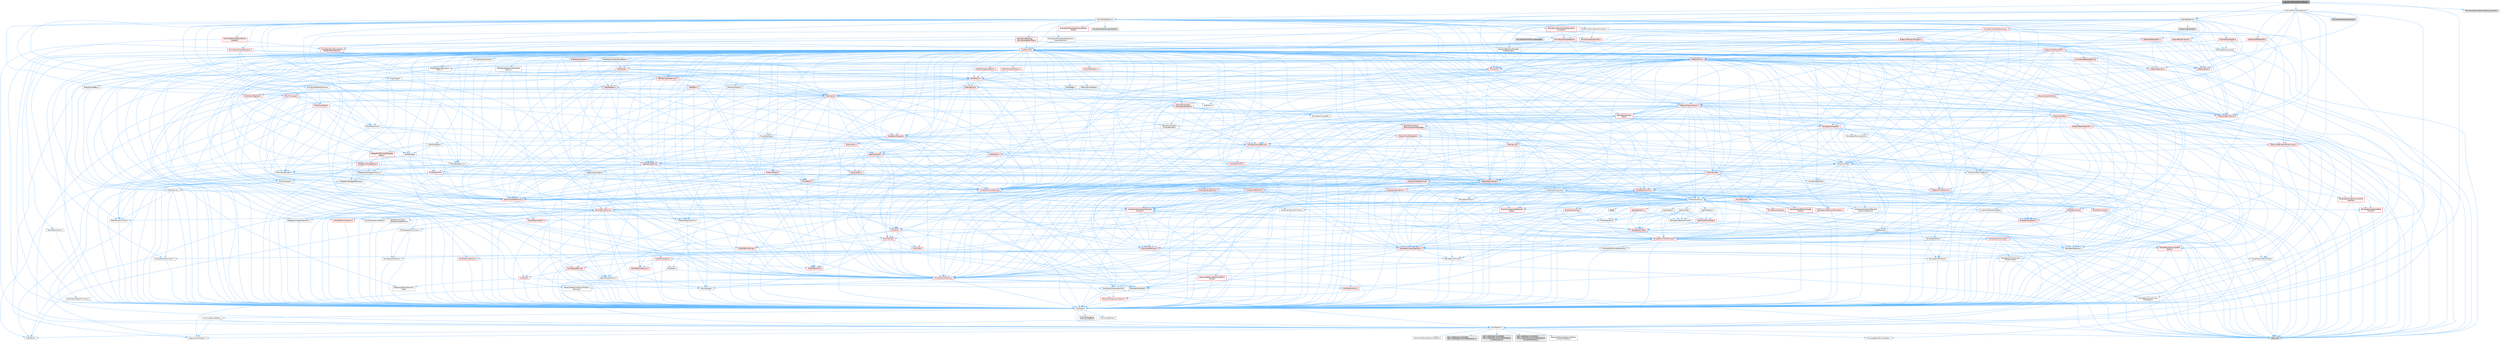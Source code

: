 digraph "MovieSceneEventSectionBase.h"
{
 // INTERACTIVE_SVG=YES
 // LATEX_PDF_SIZE
  bgcolor="transparent";
  edge [fontname=Helvetica,fontsize=10,labelfontname=Helvetica,labelfontsize=10];
  node [fontname=Helvetica,fontsize=10,shape=box,height=0.2,width=0.4];
  Node1 [id="Node000001",label="MovieSceneEventSectionBase.h",height=0.2,width=0.4,color="gray40", fillcolor="grey60", style="filled", fontcolor="black",tooltip=" "];
  Node1 -> Node2 [id="edge1_Node000001_Node000002",color="steelblue1",style="solid",tooltip=" "];
  Node2 [id="Node000002",label="CoreTypes.h",height=0.2,width=0.4,color="grey40", fillcolor="white", style="filled",URL="$dc/dec/CoreTypes_8h.html",tooltip=" "];
  Node2 -> Node3 [id="edge2_Node000002_Node000003",color="steelblue1",style="solid",tooltip=" "];
  Node3 [id="Node000003",label="HAL/Platform.h",height=0.2,width=0.4,color="grey40", fillcolor="white", style="filled",URL="$d9/dd0/Platform_8h.html",tooltip=" "];
  Node3 -> Node4 [id="edge3_Node000003_Node000004",color="steelblue1",style="solid",tooltip=" "];
  Node4 [id="Node000004",label="Misc/Build.h",height=0.2,width=0.4,color="grey40", fillcolor="white", style="filled",URL="$d3/dbb/Build_8h.html",tooltip=" "];
  Node3 -> Node5 [id="edge4_Node000003_Node000005",color="steelblue1",style="solid",tooltip=" "];
  Node5 [id="Node000005",label="Misc/LargeWorldCoordinates.h",height=0.2,width=0.4,color="grey40", fillcolor="white", style="filled",URL="$d2/dcb/LargeWorldCoordinates_8h.html",tooltip=" "];
  Node3 -> Node6 [id="edge5_Node000003_Node000006",color="steelblue1",style="solid",tooltip=" "];
  Node6 [id="Node000006",label="type_traits",height=0.2,width=0.4,color="grey60", fillcolor="#E0E0E0", style="filled",tooltip=" "];
  Node3 -> Node7 [id="edge6_Node000003_Node000007",color="steelblue1",style="solid",tooltip=" "];
  Node7 [id="Node000007",label="PreprocessorHelpers.h",height=0.2,width=0.4,color="grey40", fillcolor="white", style="filled",URL="$db/ddb/PreprocessorHelpers_8h.html",tooltip=" "];
  Node3 -> Node8 [id="edge7_Node000003_Node000008",color="steelblue1",style="solid",tooltip=" "];
  Node8 [id="Node000008",label="UBT_COMPILED_PLATFORM\l/UBT_COMPILED_PLATFORMPlatform\lCompilerPreSetup.h",height=0.2,width=0.4,color="grey60", fillcolor="#E0E0E0", style="filled",tooltip=" "];
  Node3 -> Node9 [id="edge8_Node000003_Node000009",color="steelblue1",style="solid",tooltip=" "];
  Node9 [id="Node000009",label="GenericPlatform/GenericPlatform\lCompilerPreSetup.h",height=0.2,width=0.4,color="grey40", fillcolor="white", style="filled",URL="$d9/dc8/GenericPlatformCompilerPreSetup_8h.html",tooltip=" "];
  Node3 -> Node10 [id="edge9_Node000003_Node000010",color="steelblue1",style="solid",tooltip=" "];
  Node10 [id="Node000010",label="GenericPlatform/GenericPlatform.h",height=0.2,width=0.4,color="grey40", fillcolor="white", style="filled",URL="$d6/d84/GenericPlatform_8h.html",tooltip=" "];
  Node3 -> Node11 [id="edge10_Node000003_Node000011",color="steelblue1",style="solid",tooltip=" "];
  Node11 [id="Node000011",label="UBT_COMPILED_PLATFORM\l/UBT_COMPILED_PLATFORMPlatform.h",height=0.2,width=0.4,color="grey60", fillcolor="#E0E0E0", style="filled",tooltip=" "];
  Node3 -> Node12 [id="edge11_Node000003_Node000012",color="steelblue1",style="solid",tooltip=" "];
  Node12 [id="Node000012",label="UBT_COMPILED_PLATFORM\l/UBT_COMPILED_PLATFORMPlatform\lCompilerSetup.h",height=0.2,width=0.4,color="grey60", fillcolor="#E0E0E0", style="filled",tooltip=" "];
  Node2 -> Node13 [id="edge12_Node000002_Node000013",color="steelblue1",style="solid",tooltip=" "];
  Node13 [id="Node000013",label="ProfilingDebugging\l/UMemoryDefines.h",height=0.2,width=0.4,color="grey40", fillcolor="white", style="filled",URL="$d2/da2/UMemoryDefines_8h.html",tooltip=" "];
  Node2 -> Node14 [id="edge13_Node000002_Node000014",color="steelblue1",style="solid",tooltip=" "];
  Node14 [id="Node000014",label="Misc/CoreMiscDefines.h",height=0.2,width=0.4,color="grey40", fillcolor="white", style="filled",URL="$da/d38/CoreMiscDefines_8h.html",tooltip=" "];
  Node14 -> Node3 [id="edge14_Node000014_Node000003",color="steelblue1",style="solid",tooltip=" "];
  Node14 -> Node7 [id="edge15_Node000014_Node000007",color="steelblue1",style="solid",tooltip=" "];
  Node2 -> Node15 [id="edge16_Node000002_Node000015",color="steelblue1",style="solid",tooltip=" "];
  Node15 [id="Node000015",label="Misc/CoreDefines.h",height=0.2,width=0.4,color="grey40", fillcolor="white", style="filled",URL="$d3/dd2/CoreDefines_8h.html",tooltip=" "];
  Node1 -> Node16 [id="edge17_Node000001_Node000016",color="steelblue1",style="solid",tooltip=" "];
  Node16 [id="Node000016",label="MovieSceneSection.h",height=0.2,width=0.4,color="grey40", fillcolor="white", style="filled",URL="$db/d95/MovieSceneSection_8h.html",tooltip=" "];
  Node16 -> Node17 [id="edge18_Node000016_Node000017",color="steelblue1",style="solid",tooltip=" "];
  Node17 [id="Node000017",label="Conditions/MovieSceneCondition.h",height=0.2,width=0.4,color="grey40", fillcolor="white", style="filled",URL="$d2/d61/MovieSceneCondition_8h.html",tooltip=" "];
  Node17 -> Node18 [id="edge19_Node000017_Node000018",color="steelblue1",style="solid",tooltip=" "];
  Node18 [id="Node000018",label="MovieSceneSequenceID.h",height=0.2,width=0.4,color="red", fillcolor="#FFF0F0", style="filled",URL="$de/d78/MovieSceneSequenceID_8h.html",tooltip=" "];
  Node18 -> Node19 [id="edge20_Node000018_Node000019",color="steelblue1",style="solid",tooltip=" "];
  Node19 [id="Node000019",label="CoreMinimal.h",height=0.2,width=0.4,color="red", fillcolor="#FFF0F0", style="filled",URL="$d7/d67/CoreMinimal_8h.html",tooltip=" "];
  Node19 -> Node2 [id="edge21_Node000019_Node000002",color="steelblue1",style="solid",tooltip=" "];
  Node19 -> Node20 [id="edge22_Node000019_Node000020",color="steelblue1",style="solid",tooltip=" "];
  Node20 [id="Node000020",label="CoreFwd.h",height=0.2,width=0.4,color="red", fillcolor="#FFF0F0", style="filled",URL="$d1/d1e/CoreFwd_8h.html",tooltip=" "];
  Node20 -> Node2 [id="edge23_Node000020_Node000002",color="steelblue1",style="solid",tooltip=" "];
  Node20 -> Node21 [id="edge24_Node000020_Node000021",color="steelblue1",style="solid",tooltip=" "];
  Node21 [id="Node000021",label="Containers/ContainersFwd.h",height=0.2,width=0.4,color="grey40", fillcolor="white", style="filled",URL="$d4/d0a/ContainersFwd_8h.html",tooltip=" "];
  Node21 -> Node3 [id="edge25_Node000021_Node000003",color="steelblue1",style="solid",tooltip=" "];
  Node21 -> Node2 [id="edge26_Node000021_Node000002",color="steelblue1",style="solid",tooltip=" "];
  Node21 -> Node22 [id="edge27_Node000021_Node000022",color="steelblue1",style="solid",tooltip=" "];
  Node22 [id="Node000022",label="Traits/IsContiguousContainer.h",height=0.2,width=0.4,color="red", fillcolor="#FFF0F0", style="filled",URL="$d5/d3c/IsContiguousContainer_8h.html",tooltip=" "];
  Node22 -> Node2 [id="edge28_Node000022_Node000002",color="steelblue1",style="solid",tooltip=" "];
  Node20 -> Node26 [id="edge29_Node000020_Node000026",color="steelblue1",style="solid",tooltip=" "];
  Node26 [id="Node000026",label="UObject/UObjectHierarchy\lFwd.h",height=0.2,width=0.4,color="grey40", fillcolor="white", style="filled",URL="$d3/d13/UObjectHierarchyFwd_8h.html",tooltip=" "];
  Node19 -> Node26 [id="edge30_Node000019_Node000026",color="steelblue1",style="solid",tooltip=" "];
  Node19 -> Node21 [id="edge31_Node000019_Node000021",color="steelblue1",style="solid",tooltip=" "];
  Node19 -> Node27 [id="edge32_Node000019_Node000027",color="steelblue1",style="solid",tooltip=" "];
  Node27 [id="Node000027",label="Misc/VarArgs.h",height=0.2,width=0.4,color="grey40", fillcolor="white", style="filled",URL="$d5/d6f/VarArgs_8h.html",tooltip=" "];
  Node27 -> Node2 [id="edge33_Node000027_Node000002",color="steelblue1",style="solid",tooltip=" "];
  Node19 -> Node28 [id="edge34_Node000019_Node000028",color="steelblue1",style="solid",tooltip=" "];
  Node28 [id="Node000028",label="Logging/LogVerbosity.h",height=0.2,width=0.4,color="grey40", fillcolor="white", style="filled",URL="$d2/d8f/LogVerbosity_8h.html",tooltip=" "];
  Node28 -> Node2 [id="edge35_Node000028_Node000002",color="steelblue1",style="solid",tooltip=" "];
  Node19 -> Node29 [id="edge36_Node000019_Node000029",color="steelblue1",style="solid",tooltip=" "];
  Node29 [id="Node000029",label="Misc/OutputDevice.h",height=0.2,width=0.4,color="red", fillcolor="#FFF0F0", style="filled",URL="$d7/d32/OutputDevice_8h.html",tooltip=" "];
  Node29 -> Node20 [id="edge37_Node000029_Node000020",color="steelblue1",style="solid",tooltip=" "];
  Node29 -> Node2 [id="edge38_Node000029_Node000002",color="steelblue1",style="solid",tooltip=" "];
  Node29 -> Node28 [id="edge39_Node000029_Node000028",color="steelblue1",style="solid",tooltip=" "];
  Node29 -> Node27 [id="edge40_Node000029_Node000027",color="steelblue1",style="solid",tooltip=" "];
  Node19 -> Node35 [id="edge41_Node000019_Node000035",color="steelblue1",style="solid",tooltip=" "];
  Node35 [id="Node000035",label="HAL/PlatformCrt.h",height=0.2,width=0.4,color="red", fillcolor="#FFF0F0", style="filled",URL="$d8/d75/PlatformCrt_8h.html",tooltip=" "];
  Node19 -> Node45 [id="edge42_Node000019_Node000045",color="steelblue1",style="solid",tooltip=" "];
  Node45 [id="Node000045",label="HAL/PlatformMisc.h",height=0.2,width=0.4,color="red", fillcolor="#FFF0F0", style="filled",URL="$d0/df5/PlatformMisc_8h.html",tooltip=" "];
  Node45 -> Node2 [id="edge43_Node000045_Node000002",color="steelblue1",style="solid",tooltip=" "];
  Node19 -> Node64 [id="edge44_Node000019_Node000064",color="steelblue1",style="solid",tooltip=" "];
  Node64 [id="Node000064",label="Misc/AssertionMacros.h",height=0.2,width=0.4,color="red", fillcolor="#FFF0F0", style="filled",URL="$d0/dfa/AssertionMacros_8h.html",tooltip=" "];
  Node64 -> Node2 [id="edge45_Node000064_Node000002",color="steelblue1",style="solid",tooltip=" "];
  Node64 -> Node3 [id="edge46_Node000064_Node000003",color="steelblue1",style="solid",tooltip=" "];
  Node64 -> Node45 [id="edge47_Node000064_Node000045",color="steelblue1",style="solid",tooltip=" "];
  Node64 -> Node7 [id="edge48_Node000064_Node000007",color="steelblue1",style="solid",tooltip=" "];
  Node64 -> Node65 [id="edge49_Node000064_Node000065",color="steelblue1",style="solid",tooltip=" "];
  Node65 [id="Node000065",label="Templates/EnableIf.h",height=0.2,width=0.4,color="grey40", fillcolor="white", style="filled",URL="$d7/d60/EnableIf_8h.html",tooltip=" "];
  Node65 -> Node2 [id="edge50_Node000065_Node000002",color="steelblue1",style="solid",tooltip=" "];
  Node64 -> Node27 [id="edge51_Node000064_Node000027",color="steelblue1",style="solid",tooltip=" "];
  Node19 -> Node73 [id="edge52_Node000019_Node000073",color="steelblue1",style="solid",tooltip=" "];
  Node73 [id="Node000073",label="Templates/IsPointer.h",height=0.2,width=0.4,color="grey40", fillcolor="white", style="filled",URL="$d7/d05/IsPointer_8h.html",tooltip=" "];
  Node73 -> Node2 [id="edge53_Node000073_Node000002",color="steelblue1",style="solid",tooltip=" "];
  Node19 -> Node74 [id="edge54_Node000019_Node000074",color="steelblue1",style="solid",tooltip=" "];
  Node74 [id="Node000074",label="HAL/PlatformMemory.h",height=0.2,width=0.4,color="red", fillcolor="#FFF0F0", style="filled",URL="$de/d68/PlatformMemory_8h.html",tooltip=" "];
  Node74 -> Node2 [id="edge55_Node000074_Node000002",color="steelblue1",style="solid",tooltip=" "];
  Node19 -> Node57 [id="edge56_Node000019_Node000057",color="steelblue1",style="solid",tooltip=" "];
  Node57 [id="Node000057",label="HAL/PlatformAtomics.h",height=0.2,width=0.4,color="red", fillcolor="#FFF0F0", style="filled",URL="$d3/d36/PlatformAtomics_8h.html",tooltip=" "];
  Node57 -> Node2 [id="edge57_Node000057_Node000002",color="steelblue1",style="solid",tooltip=" "];
  Node19 -> Node79 [id="edge58_Node000019_Node000079",color="steelblue1",style="solid",tooltip=" "];
  Node79 [id="Node000079",label="Misc/Exec.h",height=0.2,width=0.4,color="grey40", fillcolor="white", style="filled",URL="$de/ddb/Exec_8h.html",tooltip=" "];
  Node79 -> Node2 [id="edge59_Node000079_Node000002",color="steelblue1",style="solid",tooltip=" "];
  Node79 -> Node64 [id="edge60_Node000079_Node000064",color="steelblue1",style="solid",tooltip=" "];
  Node19 -> Node80 [id="edge61_Node000019_Node000080",color="steelblue1",style="solid",tooltip=" "];
  Node80 [id="Node000080",label="HAL/MemoryBase.h",height=0.2,width=0.4,color="red", fillcolor="#FFF0F0", style="filled",URL="$d6/d9f/MemoryBase_8h.html",tooltip=" "];
  Node80 -> Node2 [id="edge62_Node000080_Node000002",color="steelblue1",style="solid",tooltip=" "];
  Node80 -> Node57 [id="edge63_Node000080_Node000057",color="steelblue1",style="solid",tooltip=" "];
  Node80 -> Node35 [id="edge64_Node000080_Node000035",color="steelblue1",style="solid",tooltip=" "];
  Node80 -> Node79 [id="edge65_Node000080_Node000079",color="steelblue1",style="solid",tooltip=" "];
  Node80 -> Node29 [id="edge66_Node000080_Node000029",color="steelblue1",style="solid",tooltip=" "];
  Node19 -> Node90 [id="edge67_Node000019_Node000090",color="steelblue1",style="solid",tooltip=" "];
  Node90 [id="Node000090",label="HAL/UnrealMemory.h",height=0.2,width=0.4,color="red", fillcolor="#FFF0F0", style="filled",URL="$d9/d96/UnrealMemory_8h.html",tooltip=" "];
  Node90 -> Node2 [id="edge68_Node000090_Node000002",color="steelblue1",style="solid",tooltip=" "];
  Node90 -> Node80 [id="edge69_Node000090_Node000080",color="steelblue1",style="solid",tooltip=" "];
  Node90 -> Node74 [id="edge70_Node000090_Node000074",color="steelblue1",style="solid",tooltip=" "];
  Node90 -> Node73 [id="edge71_Node000090_Node000073",color="steelblue1",style="solid",tooltip=" "];
  Node19 -> Node92 [id="edge72_Node000019_Node000092",color="steelblue1",style="solid",tooltip=" "];
  Node92 [id="Node000092",label="Templates/IsArithmetic.h",height=0.2,width=0.4,color="grey40", fillcolor="white", style="filled",URL="$d2/d5d/IsArithmetic_8h.html",tooltip=" "];
  Node92 -> Node2 [id="edge73_Node000092_Node000002",color="steelblue1",style="solid",tooltip=" "];
  Node19 -> Node86 [id="edge74_Node000019_Node000086",color="steelblue1",style="solid",tooltip=" "];
  Node86 [id="Node000086",label="Templates/AndOrNot.h",height=0.2,width=0.4,color="grey40", fillcolor="white", style="filled",URL="$db/d0a/AndOrNot_8h.html",tooltip=" "];
  Node86 -> Node2 [id="edge75_Node000086_Node000002",color="steelblue1",style="solid",tooltip=" "];
  Node19 -> Node93 [id="edge76_Node000019_Node000093",color="steelblue1",style="solid",tooltip=" "];
  Node93 [id="Node000093",label="Templates/IsPODType.h",height=0.2,width=0.4,color="grey40", fillcolor="white", style="filled",URL="$d7/db1/IsPODType_8h.html",tooltip=" "];
  Node93 -> Node2 [id="edge77_Node000093_Node000002",color="steelblue1",style="solid",tooltip=" "];
  Node19 -> Node94 [id="edge78_Node000019_Node000094",color="steelblue1",style="solid",tooltip=" "];
  Node94 [id="Node000094",label="Templates/IsUECoreType.h",height=0.2,width=0.4,color="grey40", fillcolor="white", style="filled",URL="$d1/db8/IsUECoreType_8h.html",tooltip=" "];
  Node94 -> Node2 [id="edge79_Node000094_Node000002",color="steelblue1",style="solid",tooltip=" "];
  Node94 -> Node6 [id="edge80_Node000094_Node000006",color="steelblue1",style="solid",tooltip=" "];
  Node19 -> Node87 [id="edge81_Node000019_Node000087",color="steelblue1",style="solid",tooltip=" "];
  Node87 [id="Node000087",label="Templates/IsTriviallyCopy\lConstructible.h",height=0.2,width=0.4,color="grey40", fillcolor="white", style="filled",URL="$d3/d78/IsTriviallyCopyConstructible_8h.html",tooltip=" "];
  Node87 -> Node2 [id="edge82_Node000087_Node000002",color="steelblue1",style="solid",tooltip=" "];
  Node87 -> Node6 [id="edge83_Node000087_Node000006",color="steelblue1",style="solid",tooltip=" "];
  Node19 -> Node95 [id="edge84_Node000019_Node000095",color="steelblue1",style="solid",tooltip=" "];
  Node95 [id="Node000095",label="Templates/UnrealTypeTraits.h",height=0.2,width=0.4,color="red", fillcolor="#FFF0F0", style="filled",URL="$d2/d2d/UnrealTypeTraits_8h.html",tooltip=" "];
  Node95 -> Node2 [id="edge85_Node000095_Node000002",color="steelblue1",style="solid",tooltip=" "];
  Node95 -> Node73 [id="edge86_Node000095_Node000073",color="steelblue1",style="solid",tooltip=" "];
  Node95 -> Node64 [id="edge87_Node000095_Node000064",color="steelblue1",style="solid",tooltip=" "];
  Node95 -> Node86 [id="edge88_Node000095_Node000086",color="steelblue1",style="solid",tooltip=" "];
  Node95 -> Node65 [id="edge89_Node000095_Node000065",color="steelblue1",style="solid",tooltip=" "];
  Node95 -> Node92 [id="edge90_Node000095_Node000092",color="steelblue1",style="solid",tooltip=" "];
  Node95 -> Node93 [id="edge91_Node000095_Node000093",color="steelblue1",style="solid",tooltip=" "];
  Node95 -> Node94 [id="edge92_Node000095_Node000094",color="steelblue1",style="solid",tooltip=" "];
  Node95 -> Node87 [id="edge93_Node000095_Node000087",color="steelblue1",style="solid",tooltip=" "];
  Node19 -> Node65 [id="edge94_Node000019_Node000065",color="steelblue1",style="solid",tooltip=" "];
  Node19 -> Node97 [id="edge95_Node000019_Node000097",color="steelblue1",style="solid",tooltip=" "];
  Node97 [id="Node000097",label="Templates/RemoveReference.h",height=0.2,width=0.4,color="grey40", fillcolor="white", style="filled",URL="$da/dbe/RemoveReference_8h.html",tooltip=" "];
  Node97 -> Node2 [id="edge96_Node000097_Node000002",color="steelblue1",style="solid",tooltip=" "];
  Node19 -> Node98 [id="edge97_Node000019_Node000098",color="steelblue1",style="solid",tooltip=" "];
  Node98 [id="Node000098",label="Templates/IntegralConstant.h",height=0.2,width=0.4,color="grey40", fillcolor="white", style="filled",URL="$db/d1b/IntegralConstant_8h.html",tooltip=" "];
  Node98 -> Node2 [id="edge98_Node000098_Node000002",color="steelblue1",style="solid",tooltip=" "];
  Node19 -> Node99 [id="edge99_Node000019_Node000099",color="steelblue1",style="solid",tooltip=" "];
  Node99 [id="Node000099",label="Templates/IsClass.h",height=0.2,width=0.4,color="grey40", fillcolor="white", style="filled",URL="$db/dcb/IsClass_8h.html",tooltip=" "];
  Node99 -> Node2 [id="edge100_Node000099_Node000002",color="steelblue1",style="solid",tooltip=" "];
  Node19 -> Node100 [id="edge101_Node000019_Node000100",color="steelblue1",style="solid",tooltip=" "];
  Node100 [id="Node000100",label="Templates/TypeCompatible\lBytes.h",height=0.2,width=0.4,color="red", fillcolor="#FFF0F0", style="filled",URL="$df/d0a/TypeCompatibleBytes_8h.html",tooltip=" "];
  Node100 -> Node2 [id="edge102_Node000100_Node000002",color="steelblue1",style="solid",tooltip=" "];
  Node100 -> Node6 [id="edge103_Node000100_Node000006",color="steelblue1",style="solid",tooltip=" "];
  Node19 -> Node22 [id="edge104_Node000019_Node000022",color="steelblue1",style="solid",tooltip=" "];
  Node19 -> Node101 [id="edge105_Node000019_Node000101",color="steelblue1",style="solid",tooltip=" "];
  Node101 [id="Node000101",label="Templates/UnrealTemplate.h",height=0.2,width=0.4,color="red", fillcolor="#FFF0F0", style="filled",URL="$d4/d24/UnrealTemplate_8h.html",tooltip=" "];
  Node101 -> Node2 [id="edge106_Node000101_Node000002",color="steelblue1",style="solid",tooltip=" "];
  Node101 -> Node73 [id="edge107_Node000101_Node000073",color="steelblue1",style="solid",tooltip=" "];
  Node101 -> Node90 [id="edge108_Node000101_Node000090",color="steelblue1",style="solid",tooltip=" "];
  Node101 -> Node95 [id="edge109_Node000101_Node000095",color="steelblue1",style="solid",tooltip=" "];
  Node101 -> Node97 [id="edge110_Node000101_Node000097",color="steelblue1",style="solid",tooltip=" "];
  Node101 -> Node67 [id="edge111_Node000101_Node000067",color="steelblue1",style="solid",tooltip=" "];
  Node67 [id="Node000067",label="Templates/Requires.h",height=0.2,width=0.4,color="grey40", fillcolor="white", style="filled",URL="$dc/d96/Requires_8h.html",tooltip=" "];
  Node67 -> Node65 [id="edge112_Node000067_Node000065",color="steelblue1",style="solid",tooltip=" "];
  Node67 -> Node6 [id="edge113_Node000067_Node000006",color="steelblue1",style="solid",tooltip=" "];
  Node101 -> Node100 [id="edge114_Node000101_Node000100",color="steelblue1",style="solid",tooltip=" "];
  Node101 -> Node22 [id="edge115_Node000101_Node000022",color="steelblue1",style="solid",tooltip=" "];
  Node101 -> Node6 [id="edge116_Node000101_Node000006",color="steelblue1",style="solid",tooltip=" "];
  Node19 -> Node50 [id="edge117_Node000019_Node000050",color="steelblue1",style="solid",tooltip=" "];
  Node50 [id="Node000050",label="Math/NumericLimits.h",height=0.2,width=0.4,color="grey40", fillcolor="white", style="filled",URL="$df/d1b/NumericLimits_8h.html",tooltip=" "];
  Node50 -> Node2 [id="edge118_Node000050_Node000002",color="steelblue1",style="solid",tooltip=" "];
  Node19 -> Node105 [id="edge119_Node000019_Node000105",color="steelblue1",style="solid",tooltip=" "];
  Node105 [id="Node000105",label="HAL/PlatformMath.h",height=0.2,width=0.4,color="red", fillcolor="#FFF0F0", style="filled",URL="$dc/d53/PlatformMath_8h.html",tooltip=" "];
  Node105 -> Node2 [id="edge120_Node000105_Node000002",color="steelblue1",style="solid",tooltip=" "];
  Node19 -> Node88 [id="edge121_Node000019_Node000088",color="steelblue1",style="solid",tooltip=" "];
  Node88 [id="Node000088",label="Templates/IsTriviallyCopy\lAssignable.h",height=0.2,width=0.4,color="grey40", fillcolor="white", style="filled",URL="$d2/df2/IsTriviallyCopyAssignable_8h.html",tooltip=" "];
  Node88 -> Node2 [id="edge122_Node000088_Node000002",color="steelblue1",style="solid",tooltip=" "];
  Node88 -> Node6 [id="edge123_Node000088_Node000006",color="steelblue1",style="solid",tooltip=" "];
  Node19 -> Node113 [id="edge124_Node000019_Node000113",color="steelblue1",style="solid",tooltip=" "];
  Node113 [id="Node000113",label="Templates/MemoryOps.h",height=0.2,width=0.4,color="red", fillcolor="#FFF0F0", style="filled",URL="$db/dea/MemoryOps_8h.html",tooltip=" "];
  Node113 -> Node2 [id="edge125_Node000113_Node000002",color="steelblue1",style="solid",tooltip=" "];
  Node113 -> Node90 [id="edge126_Node000113_Node000090",color="steelblue1",style="solid",tooltip=" "];
  Node113 -> Node88 [id="edge127_Node000113_Node000088",color="steelblue1",style="solid",tooltip=" "];
  Node113 -> Node87 [id="edge128_Node000113_Node000087",color="steelblue1",style="solid",tooltip=" "];
  Node113 -> Node67 [id="edge129_Node000113_Node000067",color="steelblue1",style="solid",tooltip=" "];
  Node113 -> Node95 [id="edge130_Node000113_Node000095",color="steelblue1",style="solid",tooltip=" "];
  Node113 -> Node6 [id="edge131_Node000113_Node000006",color="steelblue1",style="solid",tooltip=" "];
  Node19 -> Node114 [id="edge132_Node000019_Node000114",color="steelblue1",style="solid",tooltip=" "];
  Node114 [id="Node000114",label="Containers/ContainerAllocation\lPolicies.h",height=0.2,width=0.4,color="red", fillcolor="#FFF0F0", style="filled",URL="$d7/dff/ContainerAllocationPolicies_8h.html",tooltip=" "];
  Node114 -> Node2 [id="edge133_Node000114_Node000002",color="steelblue1",style="solid",tooltip=" "];
  Node114 -> Node114 [id="edge134_Node000114_Node000114",color="steelblue1",style="solid",tooltip=" "];
  Node114 -> Node105 [id="edge135_Node000114_Node000105",color="steelblue1",style="solid",tooltip=" "];
  Node114 -> Node90 [id="edge136_Node000114_Node000090",color="steelblue1",style="solid",tooltip=" "];
  Node114 -> Node50 [id="edge137_Node000114_Node000050",color="steelblue1",style="solid",tooltip=" "];
  Node114 -> Node64 [id="edge138_Node000114_Node000064",color="steelblue1",style="solid",tooltip=" "];
  Node114 -> Node113 [id="edge139_Node000114_Node000113",color="steelblue1",style="solid",tooltip=" "];
  Node114 -> Node100 [id="edge140_Node000114_Node000100",color="steelblue1",style="solid",tooltip=" "];
  Node114 -> Node6 [id="edge141_Node000114_Node000006",color="steelblue1",style="solid",tooltip=" "];
  Node19 -> Node117 [id="edge142_Node000019_Node000117",color="steelblue1",style="solid",tooltip=" "];
  Node117 [id="Node000117",label="Templates/IsEnumClass.h",height=0.2,width=0.4,color="grey40", fillcolor="white", style="filled",URL="$d7/d15/IsEnumClass_8h.html",tooltip=" "];
  Node117 -> Node2 [id="edge143_Node000117_Node000002",color="steelblue1",style="solid",tooltip=" "];
  Node117 -> Node86 [id="edge144_Node000117_Node000086",color="steelblue1",style="solid",tooltip=" "];
  Node19 -> Node118 [id="edge145_Node000019_Node000118",color="steelblue1",style="solid",tooltip=" "];
  Node118 [id="Node000118",label="HAL/PlatformProperties.h",height=0.2,width=0.4,color="red", fillcolor="#FFF0F0", style="filled",URL="$d9/db0/PlatformProperties_8h.html",tooltip=" "];
  Node118 -> Node2 [id="edge146_Node000118_Node000002",color="steelblue1",style="solid",tooltip=" "];
  Node19 -> Node121 [id="edge147_Node000019_Node000121",color="steelblue1",style="solid",tooltip=" "];
  Node121 [id="Node000121",label="Misc/EngineVersionBase.h",height=0.2,width=0.4,color="grey40", fillcolor="white", style="filled",URL="$d5/d2b/EngineVersionBase_8h.html",tooltip=" "];
  Node121 -> Node2 [id="edge148_Node000121_Node000002",color="steelblue1",style="solid",tooltip=" "];
  Node19 -> Node122 [id="edge149_Node000019_Node000122",color="steelblue1",style="solid",tooltip=" "];
  Node122 [id="Node000122",label="Internationalization\l/TextNamespaceFwd.h",height=0.2,width=0.4,color="grey40", fillcolor="white", style="filled",URL="$d8/d97/TextNamespaceFwd_8h.html",tooltip=" "];
  Node122 -> Node2 [id="edge150_Node000122_Node000002",color="steelblue1",style="solid",tooltip=" "];
  Node19 -> Node123 [id="edge151_Node000019_Node000123",color="steelblue1",style="solid",tooltip=" "];
  Node123 [id="Node000123",label="Serialization/Archive.h",height=0.2,width=0.4,color="red", fillcolor="#FFF0F0", style="filled",URL="$d7/d3b/Archive_8h.html",tooltip=" "];
  Node123 -> Node20 [id="edge152_Node000123_Node000020",color="steelblue1",style="solid",tooltip=" "];
  Node123 -> Node2 [id="edge153_Node000123_Node000002",color="steelblue1",style="solid",tooltip=" "];
  Node123 -> Node118 [id="edge154_Node000123_Node000118",color="steelblue1",style="solid",tooltip=" "];
  Node123 -> Node122 [id="edge155_Node000123_Node000122",color="steelblue1",style="solid",tooltip=" "];
  Node123 -> Node64 [id="edge156_Node000123_Node000064",color="steelblue1",style="solid",tooltip=" "];
  Node123 -> Node4 [id="edge157_Node000123_Node000004",color="steelblue1",style="solid",tooltip=" "];
  Node123 -> Node121 [id="edge158_Node000123_Node000121",color="steelblue1",style="solid",tooltip=" "];
  Node123 -> Node27 [id="edge159_Node000123_Node000027",color="steelblue1",style="solid",tooltip=" "];
  Node123 -> Node65 [id="edge160_Node000123_Node000065",color="steelblue1",style="solid",tooltip=" "];
  Node123 -> Node117 [id="edge161_Node000123_Node000117",color="steelblue1",style="solid",tooltip=" "];
  Node123 -> Node101 [id="edge162_Node000123_Node000101",color="steelblue1",style="solid",tooltip=" "];
  Node123 -> Node126 [id="edge163_Node000123_Node000126",color="steelblue1",style="solid",tooltip=" "];
  Node126 [id="Node000126",label="UObject/ObjectVersion.h",height=0.2,width=0.4,color="grey40", fillcolor="white", style="filled",URL="$da/d63/ObjectVersion_8h.html",tooltip=" "];
  Node126 -> Node2 [id="edge164_Node000126_Node000002",color="steelblue1",style="solid",tooltip=" "];
  Node19 -> Node127 [id="edge165_Node000019_Node000127",color="steelblue1",style="solid",tooltip=" "];
  Node127 [id="Node000127",label="Templates/Less.h",height=0.2,width=0.4,color="grey40", fillcolor="white", style="filled",URL="$de/dc8/Less_8h.html",tooltip=" "];
  Node127 -> Node2 [id="edge166_Node000127_Node000002",color="steelblue1",style="solid",tooltip=" "];
  Node127 -> Node101 [id="edge167_Node000127_Node000101",color="steelblue1",style="solid",tooltip=" "];
  Node19 -> Node128 [id="edge168_Node000019_Node000128",color="steelblue1",style="solid",tooltip=" "];
  Node128 [id="Node000128",label="Templates/Sorting.h",height=0.2,width=0.4,color="red", fillcolor="#FFF0F0", style="filled",URL="$d3/d9e/Sorting_8h.html",tooltip=" "];
  Node128 -> Node2 [id="edge169_Node000128_Node000002",color="steelblue1",style="solid",tooltip=" "];
  Node128 -> Node105 [id="edge170_Node000128_Node000105",color="steelblue1",style="solid",tooltip=" "];
  Node128 -> Node127 [id="edge171_Node000128_Node000127",color="steelblue1",style="solid",tooltip=" "];
  Node19 -> Node139 [id="edge172_Node000019_Node000139",color="steelblue1",style="solid",tooltip=" "];
  Node139 [id="Node000139",label="Misc/Char.h",height=0.2,width=0.4,color="red", fillcolor="#FFF0F0", style="filled",URL="$d0/d58/Char_8h.html",tooltip=" "];
  Node139 -> Node2 [id="edge173_Node000139_Node000002",color="steelblue1",style="solid",tooltip=" "];
  Node139 -> Node6 [id="edge174_Node000139_Node000006",color="steelblue1",style="solid",tooltip=" "];
  Node19 -> Node142 [id="edge175_Node000019_Node000142",color="steelblue1",style="solid",tooltip=" "];
  Node142 [id="Node000142",label="GenericPlatform/GenericPlatform\lStricmp.h",height=0.2,width=0.4,color="grey40", fillcolor="white", style="filled",URL="$d2/d86/GenericPlatformStricmp_8h.html",tooltip=" "];
  Node142 -> Node2 [id="edge176_Node000142_Node000002",color="steelblue1",style="solid",tooltip=" "];
  Node19 -> Node143 [id="edge177_Node000019_Node000143",color="steelblue1",style="solid",tooltip=" "];
  Node143 [id="Node000143",label="GenericPlatform/GenericPlatform\lString.h",height=0.2,width=0.4,color="red", fillcolor="#FFF0F0", style="filled",URL="$dd/d20/GenericPlatformString_8h.html",tooltip=" "];
  Node143 -> Node2 [id="edge178_Node000143_Node000002",color="steelblue1",style="solid",tooltip=" "];
  Node143 -> Node142 [id="edge179_Node000143_Node000142",color="steelblue1",style="solid",tooltip=" "];
  Node143 -> Node65 [id="edge180_Node000143_Node000065",color="steelblue1",style="solid",tooltip=" "];
  Node143 -> Node6 [id="edge181_Node000143_Node000006",color="steelblue1",style="solid",tooltip=" "];
  Node19 -> Node76 [id="edge182_Node000019_Node000076",color="steelblue1",style="solid",tooltip=" "];
  Node76 [id="Node000076",label="HAL/PlatformString.h",height=0.2,width=0.4,color="red", fillcolor="#FFF0F0", style="filled",URL="$db/db5/PlatformString_8h.html",tooltip=" "];
  Node76 -> Node2 [id="edge183_Node000076_Node000002",color="steelblue1",style="solid",tooltip=" "];
  Node19 -> Node146 [id="edge184_Node000019_Node000146",color="steelblue1",style="solid",tooltip=" "];
  Node146 [id="Node000146",label="Misc/CString.h",height=0.2,width=0.4,color="red", fillcolor="#FFF0F0", style="filled",URL="$d2/d49/CString_8h.html",tooltip=" "];
  Node146 -> Node2 [id="edge185_Node000146_Node000002",color="steelblue1",style="solid",tooltip=" "];
  Node146 -> Node35 [id="edge186_Node000146_Node000035",color="steelblue1",style="solid",tooltip=" "];
  Node146 -> Node76 [id="edge187_Node000146_Node000076",color="steelblue1",style="solid",tooltip=" "];
  Node146 -> Node64 [id="edge188_Node000146_Node000064",color="steelblue1",style="solid",tooltip=" "];
  Node146 -> Node139 [id="edge189_Node000146_Node000139",color="steelblue1",style="solid",tooltip=" "];
  Node146 -> Node27 [id="edge190_Node000146_Node000027",color="steelblue1",style="solid",tooltip=" "];
  Node19 -> Node147 [id="edge191_Node000019_Node000147",color="steelblue1",style="solid",tooltip=" "];
  Node147 [id="Node000147",label="Misc/Crc.h",height=0.2,width=0.4,color="red", fillcolor="#FFF0F0", style="filled",URL="$d4/dd2/Crc_8h.html",tooltip=" "];
  Node147 -> Node2 [id="edge192_Node000147_Node000002",color="steelblue1",style="solid",tooltip=" "];
  Node147 -> Node76 [id="edge193_Node000147_Node000076",color="steelblue1",style="solid",tooltip=" "];
  Node147 -> Node64 [id="edge194_Node000147_Node000064",color="steelblue1",style="solid",tooltip=" "];
  Node147 -> Node146 [id="edge195_Node000147_Node000146",color="steelblue1",style="solid",tooltip=" "];
  Node147 -> Node139 [id="edge196_Node000147_Node000139",color="steelblue1",style="solid",tooltip=" "];
  Node147 -> Node95 [id="edge197_Node000147_Node000095",color="steelblue1",style="solid",tooltip=" "];
  Node19 -> Node138 [id="edge198_Node000019_Node000138",color="steelblue1",style="solid",tooltip=" "];
  Node138 [id="Node000138",label="Math/UnrealMathUtility.h",height=0.2,width=0.4,color="red", fillcolor="#FFF0F0", style="filled",URL="$db/db8/UnrealMathUtility_8h.html",tooltip=" "];
  Node138 -> Node2 [id="edge199_Node000138_Node000002",color="steelblue1",style="solid",tooltip=" "];
  Node138 -> Node64 [id="edge200_Node000138_Node000064",color="steelblue1",style="solid",tooltip=" "];
  Node138 -> Node105 [id="edge201_Node000138_Node000105",color="steelblue1",style="solid",tooltip=" "];
  Node138 -> Node67 [id="edge202_Node000138_Node000067",color="steelblue1",style="solid",tooltip=" "];
  Node19 -> Node148 [id="edge203_Node000019_Node000148",color="steelblue1",style="solid",tooltip=" "];
  Node148 [id="Node000148",label="Containers/UnrealString.h",height=0.2,width=0.4,color="red", fillcolor="#FFF0F0", style="filled",URL="$d5/dba/UnrealString_8h.html",tooltip=" "];
  Node19 -> Node152 [id="edge204_Node000019_Node000152",color="steelblue1",style="solid",tooltip=" "];
  Node152 [id="Node000152",label="Containers/Array.h",height=0.2,width=0.4,color="grey40", fillcolor="white", style="filled",URL="$df/dd0/Array_8h.html",tooltip=" "];
  Node152 -> Node2 [id="edge205_Node000152_Node000002",color="steelblue1",style="solid",tooltip=" "];
  Node152 -> Node64 [id="edge206_Node000152_Node000064",color="steelblue1",style="solid",tooltip=" "];
  Node152 -> Node153 [id="edge207_Node000152_Node000153",color="steelblue1",style="solid",tooltip=" "];
  Node153 [id="Node000153",label="Misc/IntrusiveUnsetOptional\lState.h",height=0.2,width=0.4,color="red", fillcolor="#FFF0F0", style="filled",URL="$d2/d0a/IntrusiveUnsetOptionalState_8h.html",tooltip=" "];
  Node152 -> Node155 [id="edge208_Node000152_Node000155",color="steelblue1",style="solid",tooltip=" "];
  Node155 [id="Node000155",label="Misc/ReverseIterate.h",height=0.2,width=0.4,color="red", fillcolor="#FFF0F0", style="filled",URL="$db/de3/ReverseIterate_8h.html",tooltip=" "];
  Node155 -> Node3 [id="edge209_Node000155_Node000003",color="steelblue1",style="solid",tooltip=" "];
  Node152 -> Node90 [id="edge210_Node000152_Node000090",color="steelblue1",style="solid",tooltip=" "];
  Node152 -> Node95 [id="edge211_Node000152_Node000095",color="steelblue1",style="solid",tooltip=" "];
  Node152 -> Node101 [id="edge212_Node000152_Node000101",color="steelblue1",style="solid",tooltip=" "];
  Node152 -> Node157 [id="edge213_Node000152_Node000157",color="steelblue1",style="solid",tooltip=" "];
  Node157 [id="Node000157",label="Containers/AllowShrinking.h",height=0.2,width=0.4,color="grey40", fillcolor="white", style="filled",URL="$d7/d1a/AllowShrinking_8h.html",tooltip=" "];
  Node157 -> Node2 [id="edge214_Node000157_Node000002",color="steelblue1",style="solid",tooltip=" "];
  Node152 -> Node114 [id="edge215_Node000152_Node000114",color="steelblue1",style="solid",tooltip=" "];
  Node152 -> Node158 [id="edge216_Node000152_Node000158",color="steelblue1",style="solid",tooltip=" "];
  Node158 [id="Node000158",label="Containers/ContainerElement\lTypeCompatibility.h",height=0.2,width=0.4,color="grey40", fillcolor="white", style="filled",URL="$df/ddf/ContainerElementTypeCompatibility_8h.html",tooltip=" "];
  Node158 -> Node2 [id="edge217_Node000158_Node000002",color="steelblue1",style="solid",tooltip=" "];
  Node158 -> Node95 [id="edge218_Node000158_Node000095",color="steelblue1",style="solid",tooltip=" "];
  Node152 -> Node123 [id="edge219_Node000152_Node000123",color="steelblue1",style="solid",tooltip=" "];
  Node152 -> Node159 [id="edge220_Node000152_Node000159",color="steelblue1",style="solid",tooltip=" "];
  Node159 [id="Node000159",label="Serialization/MemoryImage\lWriter.h",height=0.2,width=0.4,color="red", fillcolor="#FFF0F0", style="filled",URL="$d0/d08/MemoryImageWriter_8h.html",tooltip=" "];
  Node159 -> Node2 [id="edge221_Node000159_Node000002",color="steelblue1",style="solid",tooltip=" "];
  Node152 -> Node168 [id="edge222_Node000152_Node000168",color="steelblue1",style="solid",tooltip=" "];
  Node168 [id="Node000168",label="Algo/Heapify.h",height=0.2,width=0.4,color="grey40", fillcolor="white", style="filled",URL="$d0/d2a/Heapify_8h.html",tooltip=" "];
  Node168 -> Node135 [id="edge223_Node000168_Node000135",color="steelblue1",style="solid",tooltip=" "];
  Node135 [id="Node000135",label="Algo/Impl/BinaryHeap.h",height=0.2,width=0.4,color="red", fillcolor="#FFF0F0", style="filled",URL="$d7/da3/Algo_2Impl_2BinaryHeap_8h.html",tooltip=" "];
  Node135 -> Node131 [id="edge224_Node000135_Node000131",color="steelblue1",style="solid",tooltip=" "];
  Node131 [id="Node000131",label="Templates/Invoke.h",height=0.2,width=0.4,color="red", fillcolor="#FFF0F0", style="filled",URL="$d7/deb/Invoke_8h.html",tooltip=" "];
  Node131 -> Node2 [id="edge225_Node000131_Node000002",color="steelblue1",style="solid",tooltip=" "];
  Node131 -> Node101 [id="edge226_Node000131_Node000101",color="steelblue1",style="solid",tooltip=" "];
  Node131 -> Node6 [id="edge227_Node000131_Node000006",color="steelblue1",style="solid",tooltip=" "];
  Node135 -> Node6 [id="edge228_Node000135_Node000006",color="steelblue1",style="solid",tooltip=" "];
  Node168 -> Node130 [id="edge229_Node000168_Node000130",color="steelblue1",style="solid",tooltip=" "];
  Node130 [id="Node000130",label="Templates/IdentityFunctor.h",height=0.2,width=0.4,color="grey40", fillcolor="white", style="filled",URL="$d7/d2e/IdentityFunctor_8h.html",tooltip=" "];
  Node130 -> Node3 [id="edge230_Node000130_Node000003",color="steelblue1",style="solid",tooltip=" "];
  Node168 -> Node131 [id="edge231_Node000168_Node000131",color="steelblue1",style="solid",tooltip=" "];
  Node168 -> Node127 [id="edge232_Node000168_Node000127",color="steelblue1",style="solid",tooltip=" "];
  Node168 -> Node101 [id="edge233_Node000168_Node000101",color="steelblue1",style="solid",tooltip=" "];
  Node152 -> Node169 [id="edge234_Node000152_Node000169",color="steelblue1",style="solid",tooltip=" "];
  Node169 [id="Node000169",label="Algo/HeapSort.h",height=0.2,width=0.4,color="grey40", fillcolor="white", style="filled",URL="$d3/d92/HeapSort_8h.html",tooltip=" "];
  Node169 -> Node135 [id="edge235_Node000169_Node000135",color="steelblue1",style="solid",tooltip=" "];
  Node169 -> Node130 [id="edge236_Node000169_Node000130",color="steelblue1",style="solid",tooltip=" "];
  Node169 -> Node127 [id="edge237_Node000169_Node000127",color="steelblue1",style="solid",tooltip=" "];
  Node169 -> Node101 [id="edge238_Node000169_Node000101",color="steelblue1",style="solid",tooltip=" "];
  Node152 -> Node170 [id="edge239_Node000152_Node000170",color="steelblue1",style="solid",tooltip=" "];
  Node170 [id="Node000170",label="Algo/IsHeap.h",height=0.2,width=0.4,color="grey40", fillcolor="white", style="filled",URL="$de/d32/IsHeap_8h.html",tooltip=" "];
  Node170 -> Node135 [id="edge240_Node000170_Node000135",color="steelblue1",style="solid",tooltip=" "];
  Node170 -> Node130 [id="edge241_Node000170_Node000130",color="steelblue1",style="solid",tooltip=" "];
  Node170 -> Node131 [id="edge242_Node000170_Node000131",color="steelblue1",style="solid",tooltip=" "];
  Node170 -> Node127 [id="edge243_Node000170_Node000127",color="steelblue1",style="solid",tooltip=" "];
  Node170 -> Node101 [id="edge244_Node000170_Node000101",color="steelblue1",style="solid",tooltip=" "];
  Node152 -> Node135 [id="edge245_Node000152_Node000135",color="steelblue1",style="solid",tooltip=" "];
  Node152 -> Node171 [id="edge246_Node000152_Node000171",color="steelblue1",style="solid",tooltip=" "];
  Node171 [id="Node000171",label="Algo/StableSort.h",height=0.2,width=0.4,color="red", fillcolor="#FFF0F0", style="filled",URL="$d7/d3c/StableSort_8h.html",tooltip=" "];
  Node171 -> Node130 [id="edge247_Node000171_Node000130",color="steelblue1",style="solid",tooltip=" "];
  Node171 -> Node131 [id="edge248_Node000171_Node000131",color="steelblue1",style="solid",tooltip=" "];
  Node171 -> Node127 [id="edge249_Node000171_Node000127",color="steelblue1",style="solid",tooltip=" "];
  Node171 -> Node101 [id="edge250_Node000171_Node000101",color="steelblue1",style="solid",tooltip=" "];
  Node152 -> Node173 [id="edge251_Node000152_Node000173",color="steelblue1",style="solid",tooltip=" "];
  Node173 [id="Node000173",label="Concepts/GetTypeHashable.h",height=0.2,width=0.4,color="grey40", fillcolor="white", style="filled",URL="$d3/da2/GetTypeHashable_8h.html",tooltip=" "];
  Node173 -> Node2 [id="edge252_Node000173_Node000002",color="steelblue1",style="solid",tooltip=" "];
  Node173 -> Node164 [id="edge253_Node000173_Node000164",color="steelblue1",style="solid",tooltip=" "];
  Node164 [id="Node000164",label="Templates/TypeHash.h",height=0.2,width=0.4,color="red", fillcolor="#FFF0F0", style="filled",URL="$d1/d62/TypeHash_8h.html",tooltip=" "];
  Node164 -> Node2 [id="edge254_Node000164_Node000002",color="steelblue1",style="solid",tooltip=" "];
  Node164 -> Node67 [id="edge255_Node000164_Node000067",color="steelblue1",style="solid",tooltip=" "];
  Node164 -> Node147 [id="edge256_Node000164_Node000147",color="steelblue1",style="solid",tooltip=" "];
  Node164 -> Node6 [id="edge257_Node000164_Node000006",color="steelblue1",style="solid",tooltip=" "];
  Node152 -> Node130 [id="edge258_Node000152_Node000130",color="steelblue1",style="solid",tooltip=" "];
  Node152 -> Node131 [id="edge259_Node000152_Node000131",color="steelblue1",style="solid",tooltip=" "];
  Node152 -> Node127 [id="edge260_Node000152_Node000127",color="steelblue1",style="solid",tooltip=" "];
  Node152 -> Node174 [id="edge261_Node000152_Node000174",color="steelblue1",style="solid",tooltip=" "];
  Node174 [id="Node000174",label="Templates/LosesQualifiers\lFromTo.h",height=0.2,width=0.4,color="red", fillcolor="#FFF0F0", style="filled",URL="$d2/db3/LosesQualifiersFromTo_8h.html",tooltip=" "];
  Node174 -> Node6 [id="edge262_Node000174_Node000006",color="steelblue1",style="solid",tooltip=" "];
  Node152 -> Node67 [id="edge263_Node000152_Node000067",color="steelblue1",style="solid",tooltip=" "];
  Node152 -> Node128 [id="edge264_Node000152_Node000128",color="steelblue1",style="solid",tooltip=" "];
  Node152 -> Node175 [id="edge265_Node000152_Node000175",color="steelblue1",style="solid",tooltip=" "];
  Node175 [id="Node000175",label="Templates/AlignmentTemplates.h",height=0.2,width=0.4,color="red", fillcolor="#FFF0F0", style="filled",URL="$dd/d32/AlignmentTemplates_8h.html",tooltip=" "];
  Node175 -> Node2 [id="edge266_Node000175_Node000002",color="steelblue1",style="solid",tooltip=" "];
  Node175 -> Node73 [id="edge267_Node000175_Node000073",color="steelblue1",style="solid",tooltip=" "];
  Node152 -> Node48 [id="edge268_Node000152_Node000048",color="steelblue1",style="solid",tooltip=" "];
  Node48 [id="Node000048",label="Traits/ElementType.h",height=0.2,width=0.4,color="red", fillcolor="#FFF0F0", style="filled",URL="$d5/d4f/ElementType_8h.html",tooltip=" "];
  Node48 -> Node3 [id="edge269_Node000048_Node000003",color="steelblue1",style="solid",tooltip=" "];
  Node48 -> Node6 [id="edge270_Node000048_Node000006",color="steelblue1",style="solid",tooltip=" "];
  Node152 -> Node111 [id="edge271_Node000152_Node000111",color="steelblue1",style="solid",tooltip=" "];
  Node111 [id="Node000111",label="limits",height=0.2,width=0.4,color="grey60", fillcolor="#E0E0E0", style="filled",tooltip=" "];
  Node152 -> Node6 [id="edge272_Node000152_Node000006",color="steelblue1",style="solid",tooltip=" "];
  Node19 -> Node176 [id="edge273_Node000019_Node000176",color="steelblue1",style="solid",tooltip=" "];
  Node176 [id="Node000176",label="Misc/FrameNumber.h",height=0.2,width=0.4,color="grey40", fillcolor="white", style="filled",URL="$dd/dbd/FrameNumber_8h.html",tooltip=" "];
  Node176 -> Node2 [id="edge274_Node000176_Node000002",color="steelblue1",style="solid",tooltip=" "];
  Node176 -> Node50 [id="edge275_Node000176_Node000050",color="steelblue1",style="solid",tooltip=" "];
  Node176 -> Node138 [id="edge276_Node000176_Node000138",color="steelblue1",style="solid",tooltip=" "];
  Node176 -> Node65 [id="edge277_Node000176_Node000065",color="steelblue1",style="solid",tooltip=" "];
  Node176 -> Node95 [id="edge278_Node000176_Node000095",color="steelblue1",style="solid",tooltip=" "];
  Node19 -> Node177 [id="edge279_Node000019_Node000177",color="steelblue1",style="solid",tooltip=" "];
  Node177 [id="Node000177",label="Misc/Timespan.h",height=0.2,width=0.4,color="grey40", fillcolor="white", style="filled",URL="$da/dd9/Timespan_8h.html",tooltip=" "];
  Node177 -> Node2 [id="edge280_Node000177_Node000002",color="steelblue1",style="solid",tooltip=" "];
  Node177 -> Node178 [id="edge281_Node000177_Node000178",color="steelblue1",style="solid",tooltip=" "];
  Node178 [id="Node000178",label="Math/Interval.h",height=0.2,width=0.4,color="grey40", fillcolor="white", style="filled",URL="$d1/d55/Interval_8h.html",tooltip=" "];
  Node178 -> Node2 [id="edge282_Node000178_Node000002",color="steelblue1",style="solid",tooltip=" "];
  Node178 -> Node92 [id="edge283_Node000178_Node000092",color="steelblue1",style="solid",tooltip=" "];
  Node178 -> Node95 [id="edge284_Node000178_Node000095",color="steelblue1",style="solid",tooltip=" "];
  Node178 -> Node50 [id="edge285_Node000178_Node000050",color="steelblue1",style="solid",tooltip=" "];
  Node178 -> Node138 [id="edge286_Node000178_Node000138",color="steelblue1",style="solid",tooltip=" "];
  Node177 -> Node138 [id="edge287_Node000177_Node000138",color="steelblue1",style="solid",tooltip=" "];
  Node177 -> Node64 [id="edge288_Node000177_Node000064",color="steelblue1",style="solid",tooltip=" "];
  Node19 -> Node179 [id="edge289_Node000019_Node000179",color="steelblue1",style="solid",tooltip=" "];
  Node179 [id="Node000179",label="Containers/StringConv.h",height=0.2,width=0.4,color="red", fillcolor="#FFF0F0", style="filled",URL="$d3/ddf/StringConv_8h.html",tooltip=" "];
  Node179 -> Node2 [id="edge290_Node000179_Node000002",color="steelblue1",style="solid",tooltip=" "];
  Node179 -> Node64 [id="edge291_Node000179_Node000064",color="steelblue1",style="solid",tooltip=" "];
  Node179 -> Node114 [id="edge292_Node000179_Node000114",color="steelblue1",style="solid",tooltip=" "];
  Node179 -> Node152 [id="edge293_Node000179_Node000152",color="steelblue1",style="solid",tooltip=" "];
  Node179 -> Node146 [id="edge294_Node000179_Node000146",color="steelblue1",style="solid",tooltip=" "];
  Node179 -> Node180 [id="edge295_Node000179_Node000180",color="steelblue1",style="solid",tooltip=" "];
  Node180 [id="Node000180",label="Templates/IsArray.h",height=0.2,width=0.4,color="grey40", fillcolor="white", style="filled",URL="$d8/d8d/IsArray_8h.html",tooltip=" "];
  Node180 -> Node2 [id="edge296_Node000180_Node000002",color="steelblue1",style="solid",tooltip=" "];
  Node179 -> Node101 [id="edge297_Node000179_Node000101",color="steelblue1",style="solid",tooltip=" "];
  Node179 -> Node95 [id="edge298_Node000179_Node000095",color="steelblue1",style="solid",tooltip=" "];
  Node179 -> Node48 [id="edge299_Node000179_Node000048",color="steelblue1",style="solid",tooltip=" "];
  Node179 -> Node22 [id="edge300_Node000179_Node000022",color="steelblue1",style="solid",tooltip=" "];
  Node179 -> Node6 [id="edge301_Node000179_Node000006",color="steelblue1",style="solid",tooltip=" "];
  Node19 -> Node181 [id="edge302_Node000019_Node000181",color="steelblue1",style="solid",tooltip=" "];
  Node181 [id="Node000181",label="UObject/UnrealNames.h",height=0.2,width=0.4,color="red", fillcolor="#FFF0F0", style="filled",URL="$d8/db1/UnrealNames_8h.html",tooltip=" "];
  Node181 -> Node2 [id="edge303_Node000181_Node000002",color="steelblue1",style="solid",tooltip=" "];
  Node19 -> Node183 [id="edge304_Node000019_Node000183",color="steelblue1",style="solid",tooltip=" "];
  Node183 [id="Node000183",label="UObject/NameTypes.h",height=0.2,width=0.4,color="red", fillcolor="#FFF0F0", style="filled",URL="$d6/d35/NameTypes_8h.html",tooltip=" "];
  Node183 -> Node2 [id="edge305_Node000183_Node000002",color="steelblue1",style="solid",tooltip=" "];
  Node183 -> Node64 [id="edge306_Node000183_Node000064",color="steelblue1",style="solid",tooltip=" "];
  Node183 -> Node90 [id="edge307_Node000183_Node000090",color="steelblue1",style="solid",tooltip=" "];
  Node183 -> Node95 [id="edge308_Node000183_Node000095",color="steelblue1",style="solid",tooltip=" "];
  Node183 -> Node101 [id="edge309_Node000183_Node000101",color="steelblue1",style="solid",tooltip=" "];
  Node183 -> Node148 [id="edge310_Node000183_Node000148",color="steelblue1",style="solid",tooltip=" "];
  Node183 -> Node179 [id="edge311_Node000183_Node000179",color="steelblue1",style="solid",tooltip=" "];
  Node183 -> Node181 [id="edge312_Node000183_Node000181",color="steelblue1",style="solid",tooltip=" "];
  Node183 -> Node153 [id="edge313_Node000183_Node000153",color="steelblue1",style="solid",tooltip=" "];
  Node19 -> Node191 [id="edge314_Node000019_Node000191",color="steelblue1",style="solid",tooltip=" "];
  Node191 [id="Node000191",label="Misc/Parse.h",height=0.2,width=0.4,color="red", fillcolor="#FFF0F0", style="filled",URL="$dc/d71/Parse_8h.html",tooltip=" "];
  Node191 -> Node148 [id="edge315_Node000191_Node000148",color="steelblue1",style="solid",tooltip=" "];
  Node191 -> Node2 [id="edge316_Node000191_Node000002",color="steelblue1",style="solid",tooltip=" "];
  Node191 -> Node35 [id="edge317_Node000191_Node000035",color="steelblue1",style="solid",tooltip=" "];
  Node191 -> Node4 [id="edge318_Node000191_Node000004",color="steelblue1",style="solid",tooltip=" "];
  Node191 -> Node192 [id="edge319_Node000191_Node000192",color="steelblue1",style="solid",tooltip=" "];
  Node192 [id="Node000192",label="Templates/Function.h",height=0.2,width=0.4,color="red", fillcolor="#FFF0F0", style="filled",URL="$df/df5/Function_8h.html",tooltip=" "];
  Node192 -> Node2 [id="edge320_Node000192_Node000002",color="steelblue1",style="solid",tooltip=" "];
  Node192 -> Node64 [id="edge321_Node000192_Node000064",color="steelblue1",style="solid",tooltip=" "];
  Node192 -> Node153 [id="edge322_Node000192_Node000153",color="steelblue1",style="solid",tooltip=" "];
  Node192 -> Node90 [id="edge323_Node000192_Node000090",color="steelblue1",style="solid",tooltip=" "];
  Node192 -> Node95 [id="edge324_Node000192_Node000095",color="steelblue1",style="solid",tooltip=" "];
  Node192 -> Node131 [id="edge325_Node000192_Node000131",color="steelblue1",style="solid",tooltip=" "];
  Node192 -> Node101 [id="edge326_Node000192_Node000101",color="steelblue1",style="solid",tooltip=" "];
  Node192 -> Node67 [id="edge327_Node000192_Node000067",color="steelblue1",style="solid",tooltip=" "];
  Node192 -> Node138 [id="edge328_Node000192_Node000138",color="steelblue1",style="solid",tooltip=" "];
  Node192 -> Node6 [id="edge329_Node000192_Node000006",color="steelblue1",style="solid",tooltip=" "];
  Node19 -> Node175 [id="edge330_Node000019_Node000175",color="steelblue1",style="solid",tooltip=" "];
  Node19 -> Node194 [id="edge331_Node000019_Node000194",color="steelblue1",style="solid",tooltip=" "];
  Node194 [id="Node000194",label="Misc/StructBuilder.h",height=0.2,width=0.4,color="grey40", fillcolor="white", style="filled",URL="$d9/db3/StructBuilder_8h.html",tooltip=" "];
  Node194 -> Node2 [id="edge332_Node000194_Node000002",color="steelblue1",style="solid",tooltip=" "];
  Node194 -> Node138 [id="edge333_Node000194_Node000138",color="steelblue1",style="solid",tooltip=" "];
  Node194 -> Node175 [id="edge334_Node000194_Node000175",color="steelblue1",style="solid",tooltip=" "];
  Node19 -> Node107 [id="edge335_Node000019_Node000107",color="steelblue1",style="solid",tooltip=" "];
  Node107 [id="Node000107",label="Templates/Decay.h",height=0.2,width=0.4,color="grey40", fillcolor="white", style="filled",URL="$dd/d0f/Decay_8h.html",tooltip=" "];
  Node107 -> Node2 [id="edge336_Node000107_Node000002",color="steelblue1",style="solid",tooltip=" "];
  Node107 -> Node97 [id="edge337_Node000107_Node000097",color="steelblue1",style="solid",tooltip=" "];
  Node107 -> Node6 [id="edge338_Node000107_Node000006",color="steelblue1",style="solid",tooltip=" "];
  Node19 -> Node195 [id="edge339_Node000019_Node000195",color="steelblue1",style="solid",tooltip=" "];
  Node195 [id="Node000195",label="Templates/PointerIsConvertible\lFromTo.h",height=0.2,width=0.4,color="red", fillcolor="#FFF0F0", style="filled",URL="$d6/d65/PointerIsConvertibleFromTo_8h.html",tooltip=" "];
  Node195 -> Node2 [id="edge340_Node000195_Node000002",color="steelblue1",style="solid",tooltip=" "];
  Node195 -> Node174 [id="edge341_Node000195_Node000174",color="steelblue1",style="solid",tooltip=" "];
  Node195 -> Node6 [id="edge342_Node000195_Node000006",color="steelblue1",style="solid",tooltip=" "];
  Node19 -> Node131 [id="edge343_Node000019_Node000131",color="steelblue1",style="solid",tooltip=" "];
  Node19 -> Node192 [id="edge344_Node000019_Node000192",color="steelblue1",style="solid",tooltip=" "];
  Node19 -> Node164 [id="edge345_Node000019_Node000164",color="steelblue1",style="solid",tooltip=" "];
  Node19 -> Node196 [id="edge346_Node000019_Node000196",color="steelblue1",style="solid",tooltip=" "];
  Node196 [id="Node000196",label="Containers/ScriptArray.h",height=0.2,width=0.4,color="red", fillcolor="#FFF0F0", style="filled",URL="$dc/daf/ScriptArray_8h.html",tooltip=" "];
  Node196 -> Node2 [id="edge347_Node000196_Node000002",color="steelblue1",style="solid",tooltip=" "];
  Node196 -> Node64 [id="edge348_Node000196_Node000064",color="steelblue1",style="solid",tooltip=" "];
  Node196 -> Node90 [id="edge349_Node000196_Node000090",color="steelblue1",style="solid",tooltip=" "];
  Node196 -> Node157 [id="edge350_Node000196_Node000157",color="steelblue1",style="solid",tooltip=" "];
  Node196 -> Node114 [id="edge351_Node000196_Node000114",color="steelblue1",style="solid",tooltip=" "];
  Node196 -> Node152 [id="edge352_Node000196_Node000152",color="steelblue1",style="solid",tooltip=" "];
  Node19 -> Node197 [id="edge353_Node000019_Node000197",color="steelblue1",style="solid",tooltip=" "];
  Node197 [id="Node000197",label="Containers/BitArray.h",height=0.2,width=0.4,color="red", fillcolor="#FFF0F0", style="filled",URL="$d1/de4/BitArray_8h.html",tooltip=" "];
  Node197 -> Node114 [id="edge354_Node000197_Node000114",color="steelblue1",style="solid",tooltip=" "];
  Node197 -> Node2 [id="edge355_Node000197_Node000002",color="steelblue1",style="solid",tooltip=" "];
  Node197 -> Node57 [id="edge356_Node000197_Node000057",color="steelblue1",style="solid",tooltip=" "];
  Node197 -> Node90 [id="edge357_Node000197_Node000090",color="steelblue1",style="solid",tooltip=" "];
  Node197 -> Node138 [id="edge358_Node000197_Node000138",color="steelblue1",style="solid",tooltip=" "];
  Node197 -> Node64 [id="edge359_Node000197_Node000064",color="steelblue1",style="solid",tooltip=" "];
  Node197 -> Node123 [id="edge360_Node000197_Node000123",color="steelblue1",style="solid",tooltip=" "];
  Node197 -> Node159 [id="edge361_Node000197_Node000159",color="steelblue1",style="solid",tooltip=" "];
  Node197 -> Node65 [id="edge362_Node000197_Node000065",color="steelblue1",style="solid",tooltip=" "];
  Node197 -> Node131 [id="edge363_Node000197_Node000131",color="steelblue1",style="solid",tooltip=" "];
  Node197 -> Node101 [id="edge364_Node000197_Node000101",color="steelblue1",style="solid",tooltip=" "];
  Node197 -> Node95 [id="edge365_Node000197_Node000095",color="steelblue1",style="solid",tooltip=" "];
  Node19 -> Node198 [id="edge366_Node000019_Node000198",color="steelblue1",style="solid",tooltip=" "];
  Node198 [id="Node000198",label="Containers/SparseArray.h",height=0.2,width=0.4,color="red", fillcolor="#FFF0F0", style="filled",URL="$d5/dbf/SparseArray_8h.html",tooltip=" "];
  Node198 -> Node2 [id="edge367_Node000198_Node000002",color="steelblue1",style="solid",tooltip=" "];
  Node198 -> Node64 [id="edge368_Node000198_Node000064",color="steelblue1",style="solid",tooltip=" "];
  Node198 -> Node90 [id="edge369_Node000198_Node000090",color="steelblue1",style="solid",tooltip=" "];
  Node198 -> Node95 [id="edge370_Node000198_Node000095",color="steelblue1",style="solid",tooltip=" "];
  Node198 -> Node101 [id="edge371_Node000198_Node000101",color="steelblue1",style="solid",tooltip=" "];
  Node198 -> Node114 [id="edge372_Node000198_Node000114",color="steelblue1",style="solid",tooltip=" "];
  Node198 -> Node127 [id="edge373_Node000198_Node000127",color="steelblue1",style="solid",tooltip=" "];
  Node198 -> Node152 [id="edge374_Node000198_Node000152",color="steelblue1",style="solid",tooltip=" "];
  Node198 -> Node138 [id="edge375_Node000198_Node000138",color="steelblue1",style="solid",tooltip=" "];
  Node198 -> Node196 [id="edge376_Node000198_Node000196",color="steelblue1",style="solid",tooltip=" "];
  Node198 -> Node197 [id="edge377_Node000198_Node000197",color="steelblue1",style="solid",tooltip=" "];
  Node198 -> Node159 [id="edge378_Node000198_Node000159",color="steelblue1",style="solid",tooltip=" "];
  Node198 -> Node148 [id="edge379_Node000198_Node000148",color="steelblue1",style="solid",tooltip=" "];
  Node198 -> Node153 [id="edge380_Node000198_Node000153",color="steelblue1",style="solid",tooltip=" "];
  Node19 -> Node214 [id="edge381_Node000019_Node000214",color="steelblue1",style="solid",tooltip=" "];
  Node214 [id="Node000214",label="Containers/Set.h",height=0.2,width=0.4,color="red", fillcolor="#FFF0F0", style="filled",URL="$d4/d45/Set_8h.html",tooltip=" "];
  Node214 -> Node114 [id="edge382_Node000214_Node000114",color="steelblue1",style="solid",tooltip=" "];
  Node214 -> Node158 [id="edge383_Node000214_Node000158",color="steelblue1",style="solid",tooltip=" "];
  Node214 -> Node198 [id="edge384_Node000214_Node000198",color="steelblue1",style="solid",tooltip=" "];
  Node214 -> Node21 [id="edge385_Node000214_Node000021",color="steelblue1",style="solid",tooltip=" "];
  Node214 -> Node138 [id="edge386_Node000214_Node000138",color="steelblue1",style="solid",tooltip=" "];
  Node214 -> Node64 [id="edge387_Node000214_Node000064",color="steelblue1",style="solid",tooltip=" "];
  Node214 -> Node194 [id="edge388_Node000214_Node000194",color="steelblue1",style="solid",tooltip=" "];
  Node214 -> Node159 [id="edge389_Node000214_Node000159",color="steelblue1",style="solid",tooltip=" "];
  Node214 -> Node192 [id="edge390_Node000214_Node000192",color="steelblue1",style="solid",tooltip=" "];
  Node214 -> Node128 [id="edge391_Node000214_Node000128",color="steelblue1",style="solid",tooltip=" "];
  Node214 -> Node164 [id="edge392_Node000214_Node000164",color="steelblue1",style="solid",tooltip=" "];
  Node214 -> Node101 [id="edge393_Node000214_Node000101",color="steelblue1",style="solid",tooltip=" "];
  Node214 -> Node6 [id="edge394_Node000214_Node000006",color="steelblue1",style="solid",tooltip=" "];
  Node19 -> Node217 [id="edge395_Node000019_Node000217",color="steelblue1",style="solid",tooltip=" "];
  Node217 [id="Node000217",label="Algo/Reverse.h",height=0.2,width=0.4,color="grey40", fillcolor="white", style="filled",URL="$d5/d93/Reverse_8h.html",tooltip=" "];
  Node217 -> Node2 [id="edge396_Node000217_Node000002",color="steelblue1",style="solid",tooltip=" "];
  Node217 -> Node101 [id="edge397_Node000217_Node000101",color="steelblue1",style="solid",tooltip=" "];
  Node19 -> Node218 [id="edge398_Node000019_Node000218",color="steelblue1",style="solid",tooltip=" "];
  Node218 [id="Node000218",label="Containers/Map.h",height=0.2,width=0.4,color="grey40", fillcolor="white", style="filled",URL="$df/d79/Map_8h.html",tooltip=" "];
  Node218 -> Node2 [id="edge399_Node000218_Node000002",color="steelblue1",style="solid",tooltip=" "];
  Node218 -> Node217 [id="edge400_Node000218_Node000217",color="steelblue1",style="solid",tooltip=" "];
  Node218 -> Node158 [id="edge401_Node000218_Node000158",color="steelblue1",style="solid",tooltip=" "];
  Node218 -> Node214 [id="edge402_Node000218_Node000214",color="steelblue1",style="solid",tooltip=" "];
  Node218 -> Node148 [id="edge403_Node000218_Node000148",color="steelblue1",style="solid",tooltip=" "];
  Node218 -> Node64 [id="edge404_Node000218_Node000064",color="steelblue1",style="solid",tooltip=" "];
  Node218 -> Node194 [id="edge405_Node000218_Node000194",color="steelblue1",style="solid",tooltip=" "];
  Node218 -> Node192 [id="edge406_Node000218_Node000192",color="steelblue1",style="solid",tooltip=" "];
  Node218 -> Node128 [id="edge407_Node000218_Node000128",color="steelblue1",style="solid",tooltip=" "];
  Node218 -> Node219 [id="edge408_Node000218_Node000219",color="steelblue1",style="solid",tooltip=" "];
  Node219 [id="Node000219",label="Templates/Tuple.h",height=0.2,width=0.4,color="red", fillcolor="#FFF0F0", style="filled",URL="$d2/d4f/Tuple_8h.html",tooltip=" "];
  Node219 -> Node2 [id="edge409_Node000219_Node000002",color="steelblue1",style="solid",tooltip=" "];
  Node219 -> Node101 [id="edge410_Node000219_Node000101",color="steelblue1",style="solid",tooltip=" "];
  Node219 -> Node220 [id="edge411_Node000219_Node000220",color="steelblue1",style="solid",tooltip=" "];
  Node220 [id="Node000220",label="Delegates/IntegerSequence.h",height=0.2,width=0.4,color="grey40", fillcolor="white", style="filled",URL="$d2/dcc/IntegerSequence_8h.html",tooltip=" "];
  Node220 -> Node2 [id="edge412_Node000220_Node000002",color="steelblue1",style="solid",tooltip=" "];
  Node219 -> Node131 [id="edge413_Node000219_Node000131",color="steelblue1",style="solid",tooltip=" "];
  Node219 -> Node67 [id="edge414_Node000219_Node000067",color="steelblue1",style="solid",tooltip=" "];
  Node219 -> Node164 [id="edge415_Node000219_Node000164",color="steelblue1",style="solid",tooltip=" "];
  Node219 -> Node6 [id="edge416_Node000219_Node000006",color="steelblue1",style="solid",tooltip=" "];
  Node218 -> Node101 [id="edge417_Node000218_Node000101",color="steelblue1",style="solid",tooltip=" "];
  Node218 -> Node95 [id="edge418_Node000218_Node000095",color="steelblue1",style="solid",tooltip=" "];
  Node218 -> Node6 [id="edge419_Node000218_Node000006",color="steelblue1",style="solid",tooltip=" "];
  Node19 -> Node222 [id="edge420_Node000019_Node000222",color="steelblue1",style="solid",tooltip=" "];
  Node222 [id="Node000222",label="Math/IntPoint.h",height=0.2,width=0.4,color="red", fillcolor="#FFF0F0", style="filled",URL="$d3/df7/IntPoint_8h.html",tooltip=" "];
  Node222 -> Node2 [id="edge421_Node000222_Node000002",color="steelblue1",style="solid",tooltip=" "];
  Node222 -> Node64 [id="edge422_Node000222_Node000064",color="steelblue1",style="solid",tooltip=" "];
  Node222 -> Node191 [id="edge423_Node000222_Node000191",color="steelblue1",style="solid",tooltip=" "];
  Node222 -> Node138 [id="edge424_Node000222_Node000138",color="steelblue1",style="solid",tooltip=" "];
  Node222 -> Node148 [id="edge425_Node000222_Node000148",color="steelblue1",style="solid",tooltip=" "];
  Node222 -> Node164 [id="edge426_Node000222_Node000164",color="steelblue1",style="solid",tooltip=" "];
  Node19 -> Node224 [id="edge427_Node000019_Node000224",color="steelblue1",style="solid",tooltip=" "];
  Node224 [id="Node000224",label="Math/IntVector.h",height=0.2,width=0.4,color="red", fillcolor="#FFF0F0", style="filled",URL="$d7/d44/IntVector_8h.html",tooltip=" "];
  Node224 -> Node2 [id="edge428_Node000224_Node000002",color="steelblue1",style="solid",tooltip=" "];
  Node224 -> Node147 [id="edge429_Node000224_Node000147",color="steelblue1",style="solid",tooltip=" "];
  Node224 -> Node191 [id="edge430_Node000224_Node000191",color="steelblue1",style="solid",tooltip=" "];
  Node224 -> Node138 [id="edge431_Node000224_Node000138",color="steelblue1",style="solid",tooltip=" "];
  Node224 -> Node148 [id="edge432_Node000224_Node000148",color="steelblue1",style="solid",tooltip=" "];
  Node19 -> Node225 [id="edge433_Node000019_Node000225",color="steelblue1",style="solid",tooltip=" "];
  Node225 [id="Node000225",label="Logging/LogCategory.h",height=0.2,width=0.4,color="grey40", fillcolor="white", style="filled",URL="$d9/d36/LogCategory_8h.html",tooltip=" "];
  Node225 -> Node2 [id="edge434_Node000225_Node000002",color="steelblue1",style="solid",tooltip=" "];
  Node225 -> Node28 [id="edge435_Node000225_Node000028",color="steelblue1",style="solid",tooltip=" "];
  Node225 -> Node183 [id="edge436_Node000225_Node000183",color="steelblue1",style="solid",tooltip=" "];
  Node19 -> Node226 [id="edge437_Node000019_Node000226",color="steelblue1",style="solid",tooltip=" "];
  Node226 [id="Node000226",label="Logging/LogMacros.h",height=0.2,width=0.4,color="red", fillcolor="#FFF0F0", style="filled",URL="$d0/d16/LogMacros_8h.html",tooltip=" "];
  Node226 -> Node148 [id="edge438_Node000226_Node000148",color="steelblue1",style="solid",tooltip=" "];
  Node226 -> Node2 [id="edge439_Node000226_Node000002",color="steelblue1",style="solid",tooltip=" "];
  Node226 -> Node7 [id="edge440_Node000226_Node000007",color="steelblue1",style="solid",tooltip=" "];
  Node226 -> Node225 [id="edge441_Node000226_Node000225",color="steelblue1",style="solid",tooltip=" "];
  Node226 -> Node28 [id="edge442_Node000226_Node000028",color="steelblue1",style="solid",tooltip=" "];
  Node226 -> Node64 [id="edge443_Node000226_Node000064",color="steelblue1",style="solid",tooltip=" "];
  Node226 -> Node4 [id="edge444_Node000226_Node000004",color="steelblue1",style="solid",tooltip=" "];
  Node226 -> Node27 [id="edge445_Node000226_Node000027",color="steelblue1",style="solid",tooltip=" "];
  Node226 -> Node65 [id="edge446_Node000226_Node000065",color="steelblue1",style="solid",tooltip=" "];
  Node226 -> Node6 [id="edge447_Node000226_Node000006",color="steelblue1",style="solid",tooltip=" "];
  Node19 -> Node229 [id="edge448_Node000019_Node000229",color="steelblue1",style="solid",tooltip=" "];
  Node229 [id="Node000229",label="Math/Vector2D.h",height=0.2,width=0.4,color="red", fillcolor="#FFF0F0", style="filled",URL="$d3/db0/Vector2D_8h.html",tooltip=" "];
  Node229 -> Node2 [id="edge449_Node000229_Node000002",color="steelblue1",style="solid",tooltip=" "];
  Node229 -> Node64 [id="edge450_Node000229_Node000064",color="steelblue1",style="solid",tooltip=" "];
  Node229 -> Node147 [id="edge451_Node000229_Node000147",color="steelblue1",style="solid",tooltip=" "];
  Node229 -> Node138 [id="edge452_Node000229_Node000138",color="steelblue1",style="solid",tooltip=" "];
  Node229 -> Node148 [id="edge453_Node000229_Node000148",color="steelblue1",style="solid",tooltip=" "];
  Node229 -> Node191 [id="edge454_Node000229_Node000191",color="steelblue1",style="solid",tooltip=" "];
  Node229 -> Node222 [id="edge455_Node000229_Node000222",color="steelblue1",style="solid",tooltip=" "];
  Node229 -> Node226 [id="edge456_Node000229_Node000226",color="steelblue1",style="solid",tooltip=" "];
  Node229 -> Node6 [id="edge457_Node000229_Node000006",color="steelblue1",style="solid",tooltip=" "];
  Node19 -> Node233 [id="edge458_Node000019_Node000233",color="steelblue1",style="solid",tooltip=" "];
  Node233 [id="Node000233",label="Math/IntRect.h",height=0.2,width=0.4,color="red", fillcolor="#FFF0F0", style="filled",URL="$d7/d53/IntRect_8h.html",tooltip=" "];
  Node233 -> Node2 [id="edge459_Node000233_Node000002",color="steelblue1",style="solid",tooltip=" "];
  Node233 -> Node138 [id="edge460_Node000233_Node000138",color="steelblue1",style="solid",tooltip=" "];
  Node233 -> Node148 [id="edge461_Node000233_Node000148",color="steelblue1",style="solid",tooltip=" "];
  Node233 -> Node222 [id="edge462_Node000233_Node000222",color="steelblue1",style="solid",tooltip=" "];
  Node233 -> Node229 [id="edge463_Node000233_Node000229",color="steelblue1",style="solid",tooltip=" "];
  Node19 -> Node234 [id="edge464_Node000019_Node000234",color="steelblue1",style="solid",tooltip=" "];
  Node234 [id="Node000234",label="Misc/ByteSwap.h",height=0.2,width=0.4,color="grey40", fillcolor="white", style="filled",URL="$dc/dd7/ByteSwap_8h.html",tooltip=" "];
  Node234 -> Node2 [id="edge465_Node000234_Node000002",color="steelblue1",style="solid",tooltip=" "];
  Node234 -> Node35 [id="edge466_Node000234_Node000035",color="steelblue1",style="solid",tooltip=" "];
  Node19 -> Node163 [id="edge467_Node000019_Node000163",color="steelblue1",style="solid",tooltip=" "];
  Node163 [id="Node000163",label="Containers/EnumAsByte.h",height=0.2,width=0.4,color="grey40", fillcolor="white", style="filled",URL="$d6/d9a/EnumAsByte_8h.html",tooltip=" "];
  Node163 -> Node2 [id="edge468_Node000163_Node000002",color="steelblue1",style="solid",tooltip=" "];
  Node163 -> Node93 [id="edge469_Node000163_Node000093",color="steelblue1",style="solid",tooltip=" "];
  Node163 -> Node164 [id="edge470_Node000163_Node000164",color="steelblue1",style="solid",tooltip=" "];
  Node19 -> Node235 [id="edge471_Node000019_Node000235",color="steelblue1",style="solid",tooltip=" "];
  Node235 [id="Node000235",label="HAL/PlatformTLS.h",height=0.2,width=0.4,color="red", fillcolor="#FFF0F0", style="filled",URL="$d0/def/PlatformTLS_8h.html",tooltip=" "];
  Node235 -> Node2 [id="edge472_Node000235_Node000002",color="steelblue1",style="solid",tooltip=" "];
  Node19 -> Node238 [id="edge473_Node000019_Node000238",color="steelblue1",style="solid",tooltip=" "];
  Node238 [id="Node000238",label="CoreGlobals.h",height=0.2,width=0.4,color="red", fillcolor="#FFF0F0", style="filled",URL="$d5/d8c/CoreGlobals_8h.html",tooltip=" "];
  Node238 -> Node148 [id="edge474_Node000238_Node000148",color="steelblue1",style="solid",tooltip=" "];
  Node238 -> Node2 [id="edge475_Node000238_Node000002",color="steelblue1",style="solid",tooltip=" "];
  Node238 -> Node235 [id="edge476_Node000238_Node000235",color="steelblue1",style="solid",tooltip=" "];
  Node238 -> Node226 [id="edge477_Node000238_Node000226",color="steelblue1",style="solid",tooltip=" "];
  Node238 -> Node4 [id="edge478_Node000238_Node000004",color="steelblue1",style="solid",tooltip=" "];
  Node238 -> Node29 [id="edge479_Node000238_Node000029",color="steelblue1",style="solid",tooltip=" "];
  Node238 -> Node183 [id="edge480_Node000238_Node000183",color="steelblue1",style="solid",tooltip=" "];
  Node19 -> Node239 [id="edge481_Node000019_Node000239",color="steelblue1",style="solid",tooltip=" "];
  Node239 [id="Node000239",label="Templates/SharedPointer.h",height=0.2,width=0.4,color="red", fillcolor="#FFF0F0", style="filled",URL="$d2/d17/SharedPointer_8h.html",tooltip=" "];
  Node239 -> Node2 [id="edge482_Node000239_Node000002",color="steelblue1",style="solid",tooltip=" "];
  Node239 -> Node153 [id="edge483_Node000239_Node000153",color="steelblue1",style="solid",tooltip=" "];
  Node239 -> Node195 [id="edge484_Node000239_Node000195",color="steelblue1",style="solid",tooltip=" "];
  Node239 -> Node64 [id="edge485_Node000239_Node000064",color="steelblue1",style="solid",tooltip=" "];
  Node239 -> Node90 [id="edge486_Node000239_Node000090",color="steelblue1",style="solid",tooltip=" "];
  Node239 -> Node152 [id="edge487_Node000239_Node000152",color="steelblue1",style="solid",tooltip=" "];
  Node239 -> Node218 [id="edge488_Node000239_Node000218",color="steelblue1",style="solid",tooltip=" "];
  Node239 -> Node238 [id="edge489_Node000239_Node000238",color="steelblue1",style="solid",tooltip=" "];
  Node19 -> Node244 [id="edge490_Node000019_Node000244",color="steelblue1",style="solid",tooltip=" "];
  Node244 [id="Node000244",label="Internationalization\l/CulturePointer.h",height=0.2,width=0.4,color="grey40", fillcolor="white", style="filled",URL="$d6/dbe/CulturePointer_8h.html",tooltip=" "];
  Node244 -> Node2 [id="edge491_Node000244_Node000002",color="steelblue1",style="solid",tooltip=" "];
  Node244 -> Node239 [id="edge492_Node000244_Node000239",color="steelblue1",style="solid",tooltip=" "];
  Node19 -> Node245 [id="edge493_Node000019_Node000245",color="steelblue1",style="solid",tooltip=" "];
  Node245 [id="Node000245",label="UObject/WeakObjectPtrTemplates.h",height=0.2,width=0.4,color="red", fillcolor="#FFF0F0", style="filled",URL="$d8/d3b/WeakObjectPtrTemplates_8h.html",tooltip=" "];
  Node245 -> Node2 [id="edge494_Node000245_Node000002",color="steelblue1",style="solid",tooltip=" "];
  Node245 -> Node174 [id="edge495_Node000245_Node000174",color="steelblue1",style="solid",tooltip=" "];
  Node245 -> Node67 [id="edge496_Node000245_Node000067",color="steelblue1",style="solid",tooltip=" "];
  Node245 -> Node218 [id="edge497_Node000245_Node000218",color="steelblue1",style="solid",tooltip=" "];
  Node245 -> Node6 [id="edge498_Node000245_Node000006",color="steelblue1",style="solid",tooltip=" "];
  Node19 -> Node248 [id="edge499_Node000019_Node000248",color="steelblue1",style="solid",tooltip=" "];
  Node248 [id="Node000248",label="Delegates/DelegateSettings.h",height=0.2,width=0.4,color="grey40", fillcolor="white", style="filled",URL="$d0/d97/DelegateSettings_8h.html",tooltip=" "];
  Node248 -> Node2 [id="edge500_Node000248_Node000002",color="steelblue1",style="solid",tooltip=" "];
  Node19 -> Node249 [id="edge501_Node000019_Node000249",color="steelblue1",style="solid",tooltip=" "];
  Node249 [id="Node000249",label="Delegates/IDelegateInstance.h",height=0.2,width=0.4,color="grey40", fillcolor="white", style="filled",URL="$d2/d10/IDelegateInstance_8h.html",tooltip=" "];
  Node249 -> Node2 [id="edge502_Node000249_Node000002",color="steelblue1",style="solid",tooltip=" "];
  Node249 -> Node164 [id="edge503_Node000249_Node000164",color="steelblue1",style="solid",tooltip=" "];
  Node249 -> Node183 [id="edge504_Node000249_Node000183",color="steelblue1",style="solid",tooltip=" "];
  Node249 -> Node248 [id="edge505_Node000249_Node000248",color="steelblue1",style="solid",tooltip=" "];
  Node19 -> Node250 [id="edge506_Node000019_Node000250",color="steelblue1",style="solid",tooltip=" "];
  Node250 [id="Node000250",label="Delegates/DelegateBase.h",height=0.2,width=0.4,color="red", fillcolor="#FFF0F0", style="filled",URL="$da/d67/DelegateBase_8h.html",tooltip=" "];
  Node250 -> Node2 [id="edge507_Node000250_Node000002",color="steelblue1",style="solid",tooltip=" "];
  Node250 -> Node114 [id="edge508_Node000250_Node000114",color="steelblue1",style="solid",tooltip=" "];
  Node250 -> Node138 [id="edge509_Node000250_Node000138",color="steelblue1",style="solid",tooltip=" "];
  Node250 -> Node183 [id="edge510_Node000250_Node000183",color="steelblue1",style="solid",tooltip=" "];
  Node250 -> Node248 [id="edge511_Node000250_Node000248",color="steelblue1",style="solid",tooltip=" "];
  Node250 -> Node249 [id="edge512_Node000250_Node000249",color="steelblue1",style="solid",tooltip=" "];
  Node19 -> Node258 [id="edge513_Node000019_Node000258",color="steelblue1",style="solid",tooltip=" "];
  Node258 [id="Node000258",label="Delegates/MulticastDelegate\lBase.h",height=0.2,width=0.4,color="red", fillcolor="#FFF0F0", style="filled",URL="$db/d16/MulticastDelegateBase_8h.html",tooltip=" "];
  Node258 -> Node2 [id="edge514_Node000258_Node000002",color="steelblue1",style="solid",tooltip=" "];
  Node258 -> Node114 [id="edge515_Node000258_Node000114",color="steelblue1",style="solid",tooltip=" "];
  Node258 -> Node152 [id="edge516_Node000258_Node000152",color="steelblue1",style="solid",tooltip=" "];
  Node258 -> Node138 [id="edge517_Node000258_Node000138",color="steelblue1",style="solid",tooltip=" "];
  Node258 -> Node249 [id="edge518_Node000258_Node000249",color="steelblue1",style="solid",tooltip=" "];
  Node258 -> Node250 [id="edge519_Node000258_Node000250",color="steelblue1",style="solid",tooltip=" "];
  Node19 -> Node220 [id="edge520_Node000019_Node000220",color="steelblue1",style="solid",tooltip=" "];
  Node19 -> Node219 [id="edge521_Node000019_Node000219",color="steelblue1",style="solid",tooltip=" "];
  Node19 -> Node259 [id="edge522_Node000019_Node000259",color="steelblue1",style="solid",tooltip=" "];
  Node259 [id="Node000259",label="UObject/ScriptDelegates.h",height=0.2,width=0.4,color="red", fillcolor="#FFF0F0", style="filled",URL="$de/d81/ScriptDelegates_8h.html",tooltip=" "];
  Node259 -> Node152 [id="edge523_Node000259_Node000152",color="steelblue1",style="solid",tooltip=" "];
  Node259 -> Node114 [id="edge524_Node000259_Node000114",color="steelblue1",style="solid",tooltip=" "];
  Node259 -> Node148 [id="edge525_Node000259_Node000148",color="steelblue1",style="solid",tooltip=" "];
  Node259 -> Node64 [id="edge526_Node000259_Node000064",color="steelblue1",style="solid",tooltip=" "];
  Node259 -> Node239 [id="edge527_Node000259_Node000239",color="steelblue1",style="solid",tooltip=" "];
  Node259 -> Node164 [id="edge528_Node000259_Node000164",color="steelblue1",style="solid",tooltip=" "];
  Node259 -> Node95 [id="edge529_Node000259_Node000095",color="steelblue1",style="solid",tooltip=" "];
  Node259 -> Node183 [id="edge530_Node000259_Node000183",color="steelblue1",style="solid",tooltip=" "];
  Node19 -> Node261 [id="edge531_Node000019_Node000261",color="steelblue1",style="solid",tooltip=" "];
  Node261 [id="Node000261",label="Delegates/Delegate.h",height=0.2,width=0.4,color="red", fillcolor="#FFF0F0", style="filled",URL="$d4/d80/Delegate_8h.html",tooltip=" "];
  Node261 -> Node2 [id="edge532_Node000261_Node000002",color="steelblue1",style="solid",tooltip=" "];
  Node261 -> Node64 [id="edge533_Node000261_Node000064",color="steelblue1",style="solid",tooltip=" "];
  Node261 -> Node183 [id="edge534_Node000261_Node000183",color="steelblue1",style="solid",tooltip=" "];
  Node261 -> Node239 [id="edge535_Node000261_Node000239",color="steelblue1",style="solid",tooltip=" "];
  Node261 -> Node245 [id="edge536_Node000261_Node000245",color="steelblue1",style="solid",tooltip=" "];
  Node261 -> Node258 [id="edge537_Node000261_Node000258",color="steelblue1",style="solid",tooltip=" "];
  Node261 -> Node220 [id="edge538_Node000261_Node000220",color="steelblue1",style="solid",tooltip=" "];
  Node19 -> Node266 [id="edge539_Node000019_Node000266",color="steelblue1",style="solid",tooltip=" "];
  Node266 [id="Node000266",label="Internationalization\l/TextLocalizationManager.h",height=0.2,width=0.4,color="red", fillcolor="#FFF0F0", style="filled",URL="$d5/d2e/TextLocalizationManager_8h.html",tooltip=" "];
  Node266 -> Node152 [id="edge540_Node000266_Node000152",color="steelblue1",style="solid",tooltip=" "];
  Node266 -> Node190 [id="edge541_Node000266_Node000190",color="steelblue1",style="solid",tooltip=" "];
  Node190 [id="Node000190",label="Containers/ArrayView.h",height=0.2,width=0.4,color="grey40", fillcolor="white", style="filled",URL="$d7/df4/ArrayView_8h.html",tooltip=" "];
  Node190 -> Node2 [id="edge542_Node000190_Node000002",color="steelblue1",style="solid",tooltip=" "];
  Node190 -> Node21 [id="edge543_Node000190_Node000021",color="steelblue1",style="solid",tooltip=" "];
  Node190 -> Node64 [id="edge544_Node000190_Node000064",color="steelblue1",style="solid",tooltip=" "];
  Node190 -> Node155 [id="edge545_Node000190_Node000155",color="steelblue1",style="solid",tooltip=" "];
  Node190 -> Node153 [id="edge546_Node000190_Node000153",color="steelblue1",style="solid",tooltip=" "];
  Node190 -> Node131 [id="edge547_Node000190_Node000131",color="steelblue1",style="solid",tooltip=" "];
  Node190 -> Node95 [id="edge548_Node000190_Node000095",color="steelblue1",style="solid",tooltip=" "];
  Node190 -> Node48 [id="edge549_Node000190_Node000048",color="steelblue1",style="solid",tooltip=" "];
  Node190 -> Node152 [id="edge550_Node000190_Node000152",color="steelblue1",style="solid",tooltip=" "];
  Node190 -> Node138 [id="edge551_Node000190_Node000138",color="steelblue1",style="solid",tooltip=" "];
  Node190 -> Node6 [id="edge552_Node000190_Node000006",color="steelblue1",style="solid",tooltip=" "];
  Node266 -> Node114 [id="edge553_Node000266_Node000114",color="steelblue1",style="solid",tooltip=" "];
  Node266 -> Node218 [id="edge554_Node000266_Node000218",color="steelblue1",style="solid",tooltip=" "];
  Node266 -> Node214 [id="edge555_Node000266_Node000214",color="steelblue1",style="solid",tooltip=" "];
  Node266 -> Node148 [id="edge556_Node000266_Node000148",color="steelblue1",style="solid",tooltip=" "];
  Node266 -> Node2 [id="edge557_Node000266_Node000002",color="steelblue1",style="solid",tooltip=" "];
  Node266 -> Node261 [id="edge558_Node000266_Node000261",color="steelblue1",style="solid",tooltip=" "];
  Node266 -> Node147 [id="edge559_Node000266_Node000147",color="steelblue1",style="solid",tooltip=" "];
  Node266 -> Node192 [id="edge560_Node000266_Node000192",color="steelblue1",style="solid",tooltip=" "];
  Node266 -> Node239 [id="edge561_Node000266_Node000239",color="steelblue1",style="solid",tooltip=" "];
  Node19 -> Node207 [id="edge562_Node000019_Node000207",color="steelblue1",style="solid",tooltip=" "];
  Node207 [id="Node000207",label="Misc/Optional.h",height=0.2,width=0.4,color="red", fillcolor="#FFF0F0", style="filled",URL="$d2/dae/Optional_8h.html",tooltip=" "];
  Node207 -> Node2 [id="edge563_Node000207_Node000002",color="steelblue1",style="solid",tooltip=" "];
  Node207 -> Node64 [id="edge564_Node000207_Node000064",color="steelblue1",style="solid",tooltip=" "];
  Node207 -> Node153 [id="edge565_Node000207_Node000153",color="steelblue1",style="solid",tooltip=" "];
  Node207 -> Node113 [id="edge566_Node000207_Node000113",color="steelblue1",style="solid",tooltip=" "];
  Node207 -> Node101 [id="edge567_Node000207_Node000101",color="steelblue1",style="solid",tooltip=" "];
  Node207 -> Node123 [id="edge568_Node000207_Node000123",color="steelblue1",style="solid",tooltip=" "];
  Node19 -> Node180 [id="edge569_Node000019_Node000180",color="steelblue1",style="solid",tooltip=" "];
  Node19 -> Node212 [id="edge570_Node000019_Node000212",color="steelblue1",style="solid",tooltip=" "];
  Node212 [id="Node000212",label="Templates/RemoveExtent.h",height=0.2,width=0.4,color="grey40", fillcolor="white", style="filled",URL="$dc/de9/RemoveExtent_8h.html",tooltip=" "];
  Node212 -> Node2 [id="edge571_Node000212_Node000002",color="steelblue1",style="solid",tooltip=" "];
  Node19 -> Node211 [id="edge572_Node000019_Node000211",color="steelblue1",style="solid",tooltip=" "];
  Node211 [id="Node000211",label="Templates/UniquePtr.h",height=0.2,width=0.4,color="red", fillcolor="#FFF0F0", style="filled",URL="$de/d1a/UniquePtr_8h.html",tooltip=" "];
  Node211 -> Node2 [id="edge573_Node000211_Node000002",color="steelblue1",style="solid",tooltip=" "];
  Node211 -> Node101 [id="edge574_Node000211_Node000101",color="steelblue1",style="solid",tooltip=" "];
  Node211 -> Node180 [id="edge575_Node000211_Node000180",color="steelblue1",style="solid",tooltip=" "];
  Node211 -> Node212 [id="edge576_Node000211_Node000212",color="steelblue1",style="solid",tooltip=" "];
  Node211 -> Node67 [id="edge577_Node000211_Node000067",color="steelblue1",style="solid",tooltip=" "];
  Node211 -> Node6 [id="edge578_Node000211_Node000006",color="steelblue1",style="solid",tooltip=" "];
  Node19 -> Node273 [id="edge579_Node000019_Node000273",color="steelblue1",style="solid",tooltip=" "];
  Node273 [id="Node000273",label="Internationalization\l/Text.h",height=0.2,width=0.4,color="red", fillcolor="#FFF0F0", style="filled",URL="$d6/d35/Text_8h.html",tooltip=" "];
  Node273 -> Node2 [id="edge580_Node000273_Node000002",color="steelblue1",style="solid",tooltip=" "];
  Node273 -> Node57 [id="edge581_Node000273_Node000057",color="steelblue1",style="solid",tooltip=" "];
  Node273 -> Node64 [id="edge582_Node000273_Node000064",color="steelblue1",style="solid",tooltip=" "];
  Node273 -> Node95 [id="edge583_Node000273_Node000095",color="steelblue1",style="solid",tooltip=" "];
  Node273 -> Node152 [id="edge584_Node000273_Node000152",color="steelblue1",style="solid",tooltip=" "];
  Node273 -> Node148 [id="edge585_Node000273_Node000148",color="steelblue1",style="solid",tooltip=" "];
  Node273 -> Node163 [id="edge586_Node000273_Node000163",color="steelblue1",style="solid",tooltip=" "];
  Node273 -> Node239 [id="edge587_Node000273_Node000239",color="steelblue1",style="solid",tooltip=" "];
  Node273 -> Node244 [id="edge588_Node000273_Node000244",color="steelblue1",style="solid",tooltip=" "];
  Node273 -> Node266 [id="edge589_Node000273_Node000266",color="steelblue1",style="solid",tooltip=" "];
  Node273 -> Node207 [id="edge590_Node000273_Node000207",color="steelblue1",style="solid",tooltip=" "];
  Node273 -> Node211 [id="edge591_Node000273_Node000211",color="steelblue1",style="solid",tooltip=" "];
  Node273 -> Node67 [id="edge592_Node000273_Node000067",color="steelblue1",style="solid",tooltip=" "];
  Node273 -> Node6 [id="edge593_Node000273_Node000006",color="steelblue1",style="solid",tooltip=" "];
  Node19 -> Node210 [id="edge594_Node000019_Node000210",color="steelblue1",style="solid",tooltip=" "];
  Node210 [id="Node000210",label="Templates/UniqueObj.h",height=0.2,width=0.4,color="grey40", fillcolor="white", style="filled",URL="$da/d95/UniqueObj_8h.html",tooltip=" "];
  Node210 -> Node2 [id="edge595_Node000210_Node000002",color="steelblue1",style="solid",tooltip=" "];
  Node210 -> Node211 [id="edge596_Node000210_Node000211",color="steelblue1",style="solid",tooltip=" "];
  Node19 -> Node279 [id="edge597_Node000019_Node000279",color="steelblue1",style="solid",tooltip=" "];
  Node279 [id="Node000279",label="Internationalization\l/Internationalization.h",height=0.2,width=0.4,color="red", fillcolor="#FFF0F0", style="filled",URL="$da/de4/Internationalization_8h.html",tooltip=" "];
  Node279 -> Node152 [id="edge598_Node000279_Node000152",color="steelblue1",style="solid",tooltip=" "];
  Node279 -> Node148 [id="edge599_Node000279_Node000148",color="steelblue1",style="solid",tooltip=" "];
  Node279 -> Node2 [id="edge600_Node000279_Node000002",color="steelblue1",style="solid",tooltip=" "];
  Node279 -> Node261 [id="edge601_Node000279_Node000261",color="steelblue1",style="solid",tooltip=" "];
  Node279 -> Node244 [id="edge602_Node000279_Node000244",color="steelblue1",style="solid",tooltip=" "];
  Node279 -> Node273 [id="edge603_Node000279_Node000273",color="steelblue1",style="solid",tooltip=" "];
  Node279 -> Node239 [id="edge604_Node000279_Node000239",color="steelblue1",style="solid",tooltip=" "];
  Node279 -> Node219 [id="edge605_Node000279_Node000219",color="steelblue1",style="solid",tooltip=" "];
  Node279 -> Node210 [id="edge606_Node000279_Node000210",color="steelblue1",style="solid",tooltip=" "];
  Node279 -> Node183 [id="edge607_Node000279_Node000183",color="steelblue1",style="solid",tooltip=" "];
  Node19 -> Node280 [id="edge608_Node000019_Node000280",color="steelblue1",style="solid",tooltip=" "];
  Node280 [id="Node000280",label="Math/Vector.h",height=0.2,width=0.4,color="red", fillcolor="#FFF0F0", style="filled",URL="$d6/dbe/Vector_8h.html",tooltip=" "];
  Node280 -> Node2 [id="edge609_Node000280_Node000002",color="steelblue1",style="solid",tooltip=" "];
  Node280 -> Node64 [id="edge610_Node000280_Node000064",color="steelblue1",style="solid",tooltip=" "];
  Node280 -> Node50 [id="edge611_Node000280_Node000050",color="steelblue1",style="solid",tooltip=" "];
  Node280 -> Node147 [id="edge612_Node000280_Node000147",color="steelblue1",style="solid",tooltip=" "];
  Node280 -> Node138 [id="edge613_Node000280_Node000138",color="steelblue1",style="solid",tooltip=" "];
  Node280 -> Node148 [id="edge614_Node000280_Node000148",color="steelblue1",style="solid",tooltip=" "];
  Node280 -> Node191 [id="edge615_Node000280_Node000191",color="steelblue1",style="solid",tooltip=" "];
  Node280 -> Node222 [id="edge616_Node000280_Node000222",color="steelblue1",style="solid",tooltip=" "];
  Node280 -> Node226 [id="edge617_Node000280_Node000226",color="steelblue1",style="solid",tooltip=" "];
  Node280 -> Node229 [id="edge618_Node000280_Node000229",color="steelblue1",style="solid",tooltip=" "];
  Node280 -> Node234 [id="edge619_Node000280_Node000234",color="steelblue1",style="solid",tooltip=" "];
  Node280 -> Node273 [id="edge620_Node000280_Node000273",color="steelblue1",style="solid",tooltip=" "];
  Node280 -> Node279 [id="edge621_Node000280_Node000279",color="steelblue1",style="solid",tooltip=" "];
  Node280 -> Node224 [id="edge622_Node000280_Node000224",color="steelblue1",style="solid",tooltip=" "];
  Node280 -> Node283 [id="edge623_Node000280_Node000283",color="steelblue1",style="solid",tooltip=" "];
  Node283 [id="Node000283",label="Math/Axis.h",height=0.2,width=0.4,color="grey40", fillcolor="white", style="filled",URL="$dd/dbb/Axis_8h.html",tooltip=" "];
  Node283 -> Node2 [id="edge624_Node000283_Node000002",color="steelblue1",style="solid",tooltip=" "];
  Node280 -> Node126 [id="edge625_Node000280_Node000126",color="steelblue1",style="solid",tooltip=" "];
  Node280 -> Node6 [id="edge626_Node000280_Node000006",color="steelblue1",style="solid",tooltip=" "];
  Node19 -> Node284 [id="edge627_Node000019_Node000284",color="steelblue1",style="solid",tooltip=" "];
  Node284 [id="Node000284",label="Math/Vector4.h",height=0.2,width=0.4,color="red", fillcolor="#FFF0F0", style="filled",URL="$d7/d36/Vector4_8h.html",tooltip=" "];
  Node284 -> Node2 [id="edge628_Node000284_Node000002",color="steelblue1",style="solid",tooltip=" "];
  Node284 -> Node147 [id="edge629_Node000284_Node000147",color="steelblue1",style="solid",tooltip=" "];
  Node284 -> Node138 [id="edge630_Node000284_Node000138",color="steelblue1",style="solid",tooltip=" "];
  Node284 -> Node148 [id="edge631_Node000284_Node000148",color="steelblue1",style="solid",tooltip=" "];
  Node284 -> Node191 [id="edge632_Node000284_Node000191",color="steelblue1",style="solid",tooltip=" "];
  Node284 -> Node226 [id="edge633_Node000284_Node000226",color="steelblue1",style="solid",tooltip=" "];
  Node284 -> Node229 [id="edge634_Node000284_Node000229",color="steelblue1",style="solid",tooltip=" "];
  Node284 -> Node280 [id="edge635_Node000284_Node000280",color="steelblue1",style="solid",tooltip=" "];
  Node284 -> Node67 [id="edge636_Node000284_Node000067",color="steelblue1",style="solid",tooltip=" "];
  Node284 -> Node6 [id="edge637_Node000284_Node000006",color="steelblue1",style="solid",tooltip=" "];
  Node19 -> Node285 [id="edge638_Node000019_Node000285",color="steelblue1",style="solid",tooltip=" "];
  Node285 [id="Node000285",label="Math/VectorRegister.h",height=0.2,width=0.4,color="red", fillcolor="#FFF0F0", style="filled",URL="$da/d8b/VectorRegister_8h.html",tooltip=" "];
  Node285 -> Node2 [id="edge639_Node000285_Node000002",color="steelblue1",style="solid",tooltip=" "];
  Node285 -> Node138 [id="edge640_Node000285_Node000138",color="steelblue1",style="solid",tooltip=" "];
  Node19 -> Node290 [id="edge641_Node000019_Node000290",color="steelblue1",style="solid",tooltip=" "];
  Node290 [id="Node000290",label="Math/TwoVectors.h",height=0.2,width=0.4,color="grey40", fillcolor="white", style="filled",URL="$d4/db4/TwoVectors_8h.html",tooltip=" "];
  Node290 -> Node2 [id="edge642_Node000290_Node000002",color="steelblue1",style="solid",tooltip=" "];
  Node290 -> Node64 [id="edge643_Node000290_Node000064",color="steelblue1",style="solid",tooltip=" "];
  Node290 -> Node138 [id="edge644_Node000290_Node000138",color="steelblue1",style="solid",tooltip=" "];
  Node290 -> Node148 [id="edge645_Node000290_Node000148",color="steelblue1",style="solid",tooltip=" "];
  Node290 -> Node280 [id="edge646_Node000290_Node000280",color="steelblue1",style="solid",tooltip=" "];
  Node19 -> Node291 [id="edge647_Node000019_Node000291",color="steelblue1",style="solid",tooltip=" "];
  Node291 [id="Node000291",label="Math/Edge.h",height=0.2,width=0.4,color="grey40", fillcolor="white", style="filled",URL="$d5/de0/Edge_8h.html",tooltip=" "];
  Node291 -> Node2 [id="edge648_Node000291_Node000002",color="steelblue1",style="solid",tooltip=" "];
  Node291 -> Node280 [id="edge649_Node000291_Node000280",color="steelblue1",style="solid",tooltip=" "];
  Node19 -> Node126 [id="edge650_Node000019_Node000126",color="steelblue1",style="solid",tooltip=" "];
  Node19 -> Node292 [id="edge651_Node000019_Node000292",color="steelblue1",style="solid",tooltip=" "];
  Node292 [id="Node000292",label="Math/CapsuleShape.h",height=0.2,width=0.4,color="grey40", fillcolor="white", style="filled",URL="$d3/d36/CapsuleShape_8h.html",tooltip=" "];
  Node292 -> Node2 [id="edge652_Node000292_Node000002",color="steelblue1",style="solid",tooltip=" "];
  Node292 -> Node280 [id="edge653_Node000292_Node000280",color="steelblue1",style="solid",tooltip=" "];
  Node19 -> Node293 [id="edge654_Node000019_Node000293",color="steelblue1",style="solid",tooltip=" "];
  Node293 [id="Node000293",label="Math/Rotator.h",height=0.2,width=0.4,color="red", fillcolor="#FFF0F0", style="filled",URL="$d8/d3a/Rotator_8h.html",tooltip=" "];
  Node293 -> Node2 [id="edge655_Node000293_Node000002",color="steelblue1",style="solid",tooltip=" "];
  Node293 -> Node138 [id="edge656_Node000293_Node000138",color="steelblue1",style="solid",tooltip=" "];
  Node293 -> Node148 [id="edge657_Node000293_Node000148",color="steelblue1",style="solid",tooltip=" "];
  Node293 -> Node191 [id="edge658_Node000293_Node000191",color="steelblue1",style="solid",tooltip=" "];
  Node293 -> Node226 [id="edge659_Node000293_Node000226",color="steelblue1",style="solid",tooltip=" "];
  Node293 -> Node280 [id="edge660_Node000293_Node000280",color="steelblue1",style="solid",tooltip=" "];
  Node293 -> Node285 [id="edge661_Node000293_Node000285",color="steelblue1",style="solid",tooltip=" "];
  Node293 -> Node126 [id="edge662_Node000293_Node000126",color="steelblue1",style="solid",tooltip=" "];
  Node19 -> Node294 [id="edge663_Node000019_Node000294",color="steelblue1",style="solid",tooltip=" "];
  Node294 [id="Node000294",label="Misc/DateTime.h",height=0.2,width=0.4,color="red", fillcolor="#FFF0F0", style="filled",URL="$d1/de9/DateTime_8h.html",tooltip=" "];
  Node294 -> Node148 [id="edge664_Node000294_Node000148",color="steelblue1",style="solid",tooltip=" "];
  Node294 -> Node2 [id="edge665_Node000294_Node000002",color="steelblue1",style="solid",tooltip=" "];
  Node294 -> Node177 [id="edge666_Node000294_Node000177",color="steelblue1",style="solid",tooltip=" "];
  Node294 -> Node123 [id="edge667_Node000294_Node000123",color="steelblue1",style="solid",tooltip=" "];
  Node294 -> Node164 [id="edge668_Node000294_Node000164",color="steelblue1",style="solid",tooltip=" "];
  Node19 -> Node295 [id="edge669_Node000019_Node000295",color="steelblue1",style="solid",tooltip=" "];
  Node295 [id="Node000295",label="Math/RangeBound.h",height=0.2,width=0.4,color="grey40", fillcolor="white", style="filled",URL="$d7/dd8/RangeBound_8h.html",tooltip=" "];
  Node295 -> Node2 [id="edge670_Node000295_Node000002",color="steelblue1",style="solid",tooltip=" "];
  Node295 -> Node64 [id="edge671_Node000295_Node000064",color="steelblue1",style="solid",tooltip=" "];
  Node295 -> Node164 [id="edge672_Node000295_Node000164",color="steelblue1",style="solid",tooltip=" "];
  Node295 -> Node163 [id="edge673_Node000295_Node000163",color="steelblue1",style="solid",tooltip=" "];
  Node295 -> Node176 [id="edge674_Node000295_Node000176",color="steelblue1",style="solid",tooltip=" "];
  Node295 -> Node294 [id="edge675_Node000295_Node000294",color="steelblue1",style="solid",tooltip=" "];
  Node19 -> Node296 [id="edge676_Node000019_Node000296",color="steelblue1",style="solid",tooltip=" "];
  Node296 [id="Node000296",label="Misc/AutomationEvent.h",height=0.2,width=0.4,color="grey40", fillcolor="white", style="filled",URL="$d1/d26/AutomationEvent_8h.html",tooltip=" "];
  Node296 -> Node2 [id="edge677_Node000296_Node000002",color="steelblue1",style="solid",tooltip=" "];
  Node296 -> Node294 [id="edge678_Node000296_Node000294",color="steelblue1",style="solid",tooltip=" "];
  Node296 -> Node231 [id="edge679_Node000296_Node000231",color="steelblue1",style="solid",tooltip=" "];
  Node231 [id="Node000231",label="Misc/Guid.h",height=0.2,width=0.4,color="red", fillcolor="#FFF0F0", style="filled",URL="$d6/d2a/Guid_8h.html",tooltip=" "];
  Node231 -> Node148 [id="edge680_Node000231_Node000148",color="steelblue1",style="solid",tooltip=" "];
  Node231 -> Node2 [id="edge681_Node000231_Node000002",color="steelblue1",style="solid",tooltip=" "];
  Node231 -> Node7 [id="edge682_Node000231_Node000007",color="steelblue1",style="solid",tooltip=" "];
  Node231 -> Node64 [id="edge683_Node000231_Node000064",color="steelblue1",style="solid",tooltip=" "];
  Node231 -> Node147 [id="edge684_Node000231_Node000147",color="steelblue1",style="solid",tooltip=" "];
  Node231 -> Node123 [id="edge685_Node000231_Node000123",color="steelblue1",style="solid",tooltip=" "];
  Node19 -> Node297 [id="edge686_Node000019_Node000297",color="steelblue1",style="solid",tooltip=" "];
  Node297 [id="Node000297",label="Math/Range.h",height=0.2,width=0.4,color="grey40", fillcolor="white", style="filled",URL="$d9/db6/Range_8h.html",tooltip=" "];
  Node297 -> Node2 [id="edge687_Node000297_Node000002",color="steelblue1",style="solid",tooltip=" "];
  Node297 -> Node152 [id="edge688_Node000297_Node000152",color="steelblue1",style="solid",tooltip=" "];
  Node297 -> Node64 [id="edge689_Node000297_Node000064",color="steelblue1",style="solid",tooltip=" "];
  Node297 -> Node294 [id="edge690_Node000297_Node000294",color="steelblue1",style="solid",tooltip=" "];
  Node297 -> Node295 [id="edge691_Node000297_Node000295",color="steelblue1",style="solid",tooltip=" "];
  Node297 -> Node176 [id="edge692_Node000297_Node000176",color="steelblue1",style="solid",tooltip=" "];
  Node297 -> Node123 [id="edge693_Node000297_Node000123",color="steelblue1",style="solid",tooltip=" "];
  Node19 -> Node298 [id="edge694_Node000019_Node000298",color="steelblue1",style="solid",tooltip=" "];
  Node298 [id="Node000298",label="Math/RangeSet.h",height=0.2,width=0.4,color="grey40", fillcolor="white", style="filled",URL="$dc/d21/RangeSet_8h.html",tooltip=" "];
  Node298 -> Node2 [id="edge695_Node000298_Node000002",color="steelblue1",style="solid",tooltip=" "];
  Node298 -> Node152 [id="edge696_Node000298_Node000152",color="steelblue1",style="solid",tooltip=" "];
  Node298 -> Node297 [id="edge697_Node000298_Node000297",color="steelblue1",style="solid",tooltip=" "];
  Node298 -> Node123 [id="edge698_Node000298_Node000123",color="steelblue1",style="solid",tooltip=" "];
  Node19 -> Node178 [id="edge699_Node000019_Node000178",color="steelblue1",style="solid",tooltip=" "];
  Node19 -> Node299 [id="edge700_Node000019_Node000299",color="steelblue1",style="solid",tooltip=" "];
  Node299 [id="Node000299",label="Math/Box.h",height=0.2,width=0.4,color="red", fillcolor="#FFF0F0", style="filled",URL="$de/d0f/Box_8h.html",tooltip=" "];
  Node299 -> Node2 [id="edge701_Node000299_Node000002",color="steelblue1",style="solid",tooltip=" "];
  Node299 -> Node64 [id="edge702_Node000299_Node000064",color="steelblue1",style="solid",tooltip=" "];
  Node299 -> Node138 [id="edge703_Node000299_Node000138",color="steelblue1",style="solid",tooltip=" "];
  Node299 -> Node148 [id="edge704_Node000299_Node000148",color="steelblue1",style="solid",tooltip=" "];
  Node299 -> Node280 [id="edge705_Node000299_Node000280",color="steelblue1",style="solid",tooltip=" "];
  Node19 -> Node309 [id="edge706_Node000019_Node000309",color="steelblue1",style="solid",tooltip=" "];
  Node309 [id="Node000309",label="Math/Box2D.h",height=0.2,width=0.4,color="red", fillcolor="#FFF0F0", style="filled",URL="$d3/d1c/Box2D_8h.html",tooltip=" "];
  Node309 -> Node152 [id="edge707_Node000309_Node000152",color="steelblue1",style="solid",tooltip=" "];
  Node309 -> Node148 [id="edge708_Node000309_Node000148",color="steelblue1",style="solid",tooltip=" "];
  Node309 -> Node2 [id="edge709_Node000309_Node000002",color="steelblue1",style="solid",tooltip=" "];
  Node309 -> Node138 [id="edge710_Node000309_Node000138",color="steelblue1",style="solid",tooltip=" "];
  Node309 -> Node229 [id="edge711_Node000309_Node000229",color="steelblue1",style="solid",tooltip=" "];
  Node309 -> Node64 [id="edge712_Node000309_Node000064",color="steelblue1",style="solid",tooltip=" "];
  Node309 -> Node5 [id="edge713_Node000309_Node000005",color="steelblue1",style="solid",tooltip=" "];
  Node309 -> Node123 [id="edge714_Node000309_Node000123",color="steelblue1",style="solid",tooltip=" "];
  Node309 -> Node94 [id="edge715_Node000309_Node000094",color="steelblue1",style="solid",tooltip=" "];
  Node309 -> Node95 [id="edge716_Node000309_Node000095",color="steelblue1",style="solid",tooltip=" "];
  Node309 -> Node183 [id="edge717_Node000309_Node000183",color="steelblue1",style="solid",tooltip=" "];
  Node309 -> Node181 [id="edge718_Node000309_Node000181",color="steelblue1",style="solid",tooltip=" "];
  Node19 -> Node310 [id="edge719_Node000019_Node000310",color="steelblue1",style="solid",tooltip=" "];
  Node310 [id="Node000310",label="Math/BoxSphereBounds.h",height=0.2,width=0.4,color="red", fillcolor="#FFF0F0", style="filled",URL="$d3/d0a/BoxSphereBounds_8h.html",tooltip=" "];
  Node310 -> Node2 [id="edge720_Node000310_Node000002",color="steelblue1",style="solid",tooltip=" "];
  Node310 -> Node138 [id="edge721_Node000310_Node000138",color="steelblue1",style="solid",tooltip=" "];
  Node310 -> Node148 [id="edge722_Node000310_Node000148",color="steelblue1",style="solid",tooltip=" "];
  Node310 -> Node226 [id="edge723_Node000310_Node000226",color="steelblue1",style="solid",tooltip=" "];
  Node310 -> Node280 [id="edge724_Node000310_Node000280",color="steelblue1",style="solid",tooltip=" "];
  Node310 -> Node299 [id="edge725_Node000310_Node000299",color="steelblue1",style="solid",tooltip=" "];
  Node19 -> Node311 [id="edge726_Node000019_Node000311",color="steelblue1",style="solid",tooltip=" "];
  Node311 [id="Node000311",label="Math/OrientedBox.h",height=0.2,width=0.4,color="grey40", fillcolor="white", style="filled",URL="$d6/db1/OrientedBox_8h.html",tooltip=" "];
  Node311 -> Node2 [id="edge727_Node000311_Node000002",color="steelblue1",style="solid",tooltip=" "];
  Node311 -> Node280 [id="edge728_Node000311_Node000280",color="steelblue1",style="solid",tooltip=" "];
  Node311 -> Node178 [id="edge729_Node000311_Node000178",color="steelblue1",style="solid",tooltip=" "];
  Node19 -> Node283 [id="edge730_Node000019_Node000283",color="steelblue1",style="solid",tooltip=" "];
  Node19 -> Node301 [id="edge731_Node000019_Node000301",color="steelblue1",style="solid",tooltip=" "];
  Node301 [id="Node000301",label="Math/Matrix.h",height=0.2,width=0.4,color="red", fillcolor="#FFF0F0", style="filled",URL="$d3/db1/Matrix_8h.html",tooltip=" "];
  Node301 -> Node2 [id="edge732_Node000301_Node000002",color="steelblue1",style="solid",tooltip=" "];
  Node301 -> Node90 [id="edge733_Node000301_Node000090",color="steelblue1",style="solid",tooltip=" "];
  Node301 -> Node138 [id="edge734_Node000301_Node000138",color="steelblue1",style="solid",tooltip=" "];
  Node301 -> Node148 [id="edge735_Node000301_Node000148",color="steelblue1",style="solid",tooltip=" "];
  Node301 -> Node280 [id="edge736_Node000301_Node000280",color="steelblue1",style="solid",tooltip=" "];
  Node301 -> Node284 [id="edge737_Node000301_Node000284",color="steelblue1",style="solid",tooltip=" "];
  Node301 -> Node293 [id="edge738_Node000301_Node000293",color="steelblue1",style="solid",tooltip=" "];
  Node301 -> Node283 [id="edge739_Node000301_Node000283",color="steelblue1",style="solid",tooltip=" "];
  Node301 -> Node126 [id="edge740_Node000301_Node000126",color="steelblue1",style="solid",tooltip=" "];
  Node301 -> Node6 [id="edge741_Node000301_Node000006",color="steelblue1",style="solid",tooltip=" "];
  Node19 -> Node312 [id="edge742_Node000019_Node000312",color="steelblue1",style="solid",tooltip=" "];
  Node312 [id="Node000312",label="Math/RotationTranslation\lMatrix.h",height=0.2,width=0.4,color="grey40", fillcolor="white", style="filled",URL="$d6/d6f/RotationTranslationMatrix_8h.html",tooltip=" "];
  Node312 -> Node2 [id="edge743_Node000312_Node000002",color="steelblue1",style="solid",tooltip=" "];
  Node312 -> Node138 [id="edge744_Node000312_Node000138",color="steelblue1",style="solid",tooltip=" "];
  Node312 -> Node285 [id="edge745_Node000312_Node000285",color="steelblue1",style="solid",tooltip=" "];
  Node312 -> Node301 [id="edge746_Node000312_Node000301",color="steelblue1",style="solid",tooltip=" "];
  Node19 -> Node313 [id="edge747_Node000019_Node000313",color="steelblue1",style="solid",tooltip=" "];
  Node313 [id="Node000313",label="Math/RotationAboutPointMatrix.h",height=0.2,width=0.4,color="grey40", fillcolor="white", style="filled",URL="$d9/d30/RotationAboutPointMatrix_8h.html",tooltip=" "];
  Node313 -> Node2 [id="edge748_Node000313_Node000002",color="steelblue1",style="solid",tooltip=" "];
  Node313 -> Node280 [id="edge749_Node000313_Node000280",color="steelblue1",style="solid",tooltip=" "];
  Node313 -> Node301 [id="edge750_Node000313_Node000301",color="steelblue1",style="solid",tooltip=" "];
  Node313 -> Node305 [id="edge751_Node000313_Node000305",color="steelblue1",style="solid",tooltip=" "];
  Node305 [id="Node000305",label="Math/Quat.h",height=0.2,width=0.4,color="red", fillcolor="#FFF0F0", style="filled",URL="$d9/de9/Quat_8h.html",tooltip=" "];
  Node305 -> Node2 [id="edge752_Node000305_Node000002",color="steelblue1",style="solid",tooltip=" "];
  Node305 -> Node64 [id="edge753_Node000305_Node000064",color="steelblue1",style="solid",tooltip=" "];
  Node305 -> Node138 [id="edge754_Node000305_Node000138",color="steelblue1",style="solid",tooltip=" "];
  Node305 -> Node148 [id="edge755_Node000305_Node000148",color="steelblue1",style="solid",tooltip=" "];
  Node305 -> Node226 [id="edge756_Node000305_Node000226",color="steelblue1",style="solid",tooltip=" "];
  Node305 -> Node280 [id="edge757_Node000305_Node000280",color="steelblue1",style="solid",tooltip=" "];
  Node305 -> Node285 [id="edge758_Node000305_Node000285",color="steelblue1",style="solid",tooltip=" "];
  Node305 -> Node293 [id="edge759_Node000305_Node000293",color="steelblue1",style="solid",tooltip=" "];
  Node305 -> Node301 [id="edge760_Node000305_Node000301",color="steelblue1",style="solid",tooltip=" "];
  Node305 -> Node126 [id="edge761_Node000305_Node000126",color="steelblue1",style="solid",tooltip=" "];
  Node313 -> Node312 [id="edge762_Node000313_Node000312",color="steelblue1",style="solid",tooltip=" "];
  Node19 -> Node314 [id="edge763_Node000019_Node000314",color="steelblue1",style="solid",tooltip=" "];
  Node314 [id="Node000314",label="Math/ScaleRotationTranslation\lMatrix.h",height=0.2,width=0.4,color="grey40", fillcolor="white", style="filled",URL="$db/dbe/ScaleRotationTranslationMatrix_8h.html",tooltip=" "];
  Node314 -> Node2 [id="edge764_Node000314_Node000002",color="steelblue1",style="solid",tooltip=" "];
  Node314 -> Node138 [id="edge765_Node000314_Node000138",color="steelblue1",style="solid",tooltip=" "];
  Node314 -> Node301 [id="edge766_Node000314_Node000301",color="steelblue1",style="solid",tooltip=" "];
  Node19 -> Node315 [id="edge767_Node000019_Node000315",color="steelblue1",style="solid",tooltip=" "];
  Node315 [id="Node000315",label="Math/RotationMatrix.h",height=0.2,width=0.4,color="red", fillcolor="#FFF0F0", style="filled",URL="$d9/d6a/RotationMatrix_8h.html",tooltip=" "];
  Node315 -> Node2 [id="edge768_Node000315_Node000002",color="steelblue1",style="solid",tooltip=" "];
  Node315 -> Node280 [id="edge769_Node000315_Node000280",color="steelblue1",style="solid",tooltip=" "];
  Node315 -> Node293 [id="edge770_Node000315_Node000293",color="steelblue1",style="solid",tooltip=" "];
  Node315 -> Node301 [id="edge771_Node000315_Node000301",color="steelblue1",style="solid",tooltip=" "];
  Node315 -> Node312 [id="edge772_Node000315_Node000312",color="steelblue1",style="solid",tooltip=" "];
  Node19 -> Node305 [id="edge773_Node000019_Node000305",color="steelblue1",style="solid",tooltip=" "];
  Node19 -> Node317 [id="edge774_Node000019_Node000317",color="steelblue1",style="solid",tooltip=" "];
  Node317 [id="Node000317",label="Math/PerspectiveMatrix.h",height=0.2,width=0.4,color="red", fillcolor="#FFF0F0", style="filled",URL="$d8/d26/PerspectiveMatrix_8h.html",tooltip=" "];
  Node317 -> Node2 [id="edge775_Node000317_Node000002",color="steelblue1",style="solid",tooltip=" "];
  Node317 -> Node138 [id="edge776_Node000317_Node000138",color="steelblue1",style="solid",tooltip=" "];
  Node317 -> Node301 [id="edge777_Node000317_Node000301",color="steelblue1",style="solid",tooltip=" "];
  Node19 -> Node318 [id="edge778_Node000019_Node000318",color="steelblue1",style="solid",tooltip=" "];
  Node318 [id="Node000318",label="Math/OrthoMatrix.h",height=0.2,width=0.4,color="red", fillcolor="#FFF0F0", style="filled",URL="$d4/d39/OrthoMatrix_8h.html",tooltip=" "];
  Node318 -> Node2 [id="edge779_Node000318_Node000002",color="steelblue1",style="solid",tooltip=" "];
  Node318 -> Node301 [id="edge780_Node000318_Node000301",color="steelblue1",style="solid",tooltip=" "];
  Node19 -> Node319 [id="edge781_Node000019_Node000319",color="steelblue1",style="solid",tooltip=" "];
  Node319 [id="Node000319",label="Math/TranslationMatrix.h",height=0.2,width=0.4,color="red", fillcolor="#FFF0F0", style="filled",URL="$d1/d34/TranslationMatrix_8h.html",tooltip=" "];
  Node319 -> Node2 [id="edge782_Node000319_Node000002",color="steelblue1",style="solid",tooltip=" "];
  Node319 -> Node280 [id="edge783_Node000319_Node000280",color="steelblue1",style="solid",tooltip=" "];
  Node319 -> Node301 [id="edge784_Node000319_Node000301",color="steelblue1",style="solid",tooltip=" "];
  Node18 -> Node339 [id="edge785_Node000018_Node000339",color="steelblue1",style="solid",tooltip=" "];
  Node339 [id="Node000339",label="UObject/ObjectMacros.h",height=0.2,width=0.4,color="red", fillcolor="#FFF0F0", style="filled",URL="$d8/d8d/ObjectMacros_8h.html",tooltip=" "];
  Node18 -> Node369 [id="edge786_Node000018_Node000369",color="steelblue1",style="solid",tooltip=" "];
  Node369 [id="Node000369",label="UObject/Class.h",height=0.2,width=0.4,color="red", fillcolor="#FFF0F0", style="filled",URL="$d4/d05/Class_8h.html",tooltip=" "];
  Node369 -> Node173 [id="edge787_Node000369_Node000173",color="steelblue1",style="solid",tooltip=" "];
  Node369 -> Node152 [id="edge788_Node000369_Node000152",color="steelblue1",style="solid",tooltip=" "];
  Node369 -> Node163 [id="edge789_Node000369_Node000163",color="steelblue1",style="solid",tooltip=" "];
  Node369 -> Node218 [id="edge790_Node000369_Node000218",color="steelblue1",style="solid",tooltip=" "];
  Node369 -> Node214 [id="edge791_Node000369_Node000214",color="steelblue1",style="solid",tooltip=" "];
  Node369 -> Node148 [id="edge792_Node000369_Node000148",color="steelblue1",style="solid",tooltip=" "];
  Node369 -> Node2 [id="edge793_Node000369_Node000002",color="steelblue1",style="solid",tooltip=" "];
  Node369 -> Node35 [id="edge794_Node000369_Node000035",color="steelblue1",style="solid",tooltip=" "];
  Node369 -> Node90 [id="edge795_Node000369_Node000090",color="steelblue1",style="solid",tooltip=" "];
  Node369 -> Node273 [id="edge796_Node000369_Node000273",color="steelblue1",style="solid",tooltip=" "];
  Node369 -> Node225 [id="edge797_Node000369_Node000225",color="steelblue1",style="solid",tooltip=" "];
  Node369 -> Node226 [id="edge798_Node000369_Node000226",color="steelblue1",style="solid",tooltip=" "];
  Node369 -> Node28 [id="edge799_Node000369_Node000028",color="steelblue1",style="solid",tooltip=" "];
  Node369 -> Node309 [id="edge800_Node000369_Node000309",color="steelblue1",style="solid",tooltip=" "];
  Node369 -> Node301 [id="edge801_Node000369_Node000301",color="steelblue1",style="solid",tooltip=" "];
  Node369 -> Node305 [id="edge802_Node000369_Node000305",color="steelblue1",style="solid",tooltip=" "];
  Node369 -> Node293 [id="edge803_Node000369_Node000293",color="steelblue1",style="solid",tooltip=" "];
  Node369 -> Node229 [id="edge804_Node000369_Node000229",color="steelblue1",style="solid",tooltip=" "];
  Node369 -> Node284 [id="edge805_Node000369_Node000284",color="steelblue1",style="solid",tooltip=" "];
  Node369 -> Node64 [id="edge806_Node000369_Node000064",color="steelblue1",style="solid",tooltip=" "];
  Node369 -> Node146 [id="edge807_Node000369_Node000146",color="steelblue1",style="solid",tooltip=" "];
  Node369 -> Node231 [id="edge808_Node000369_Node000231",color="steelblue1",style="solid",tooltip=" "];
  Node369 -> Node207 [id="edge809_Node000369_Node000207",color="steelblue1",style="solid",tooltip=" "];
  Node369 -> Node175 [id="edge810_Node000369_Node000175",color="steelblue1",style="solid",tooltip=" "];
  Node369 -> Node65 [id="edge811_Node000369_Node000065",color="steelblue1",style="solid",tooltip=" "];
  Node369 -> Node93 [id="edge812_Node000369_Node000093",color="steelblue1",style="solid",tooltip=" "];
  Node369 -> Node94 [id="edge813_Node000369_Node000094",color="steelblue1",style="solid",tooltip=" "];
  Node369 -> Node219 [id="edge814_Node000369_Node000219",color="steelblue1",style="solid",tooltip=" "];
  Node369 -> Node100 [id="edge815_Node000369_Node000100",color="steelblue1",style="solid",tooltip=" "];
  Node369 -> Node101 [id="edge816_Node000369_Node000101",color="steelblue1",style="solid",tooltip=" "];
  Node369 -> Node95 [id="edge817_Node000369_Node000095",color="steelblue1",style="solid",tooltip=" "];
  Node369 -> Node418 [id="edge818_Node000369_Node000418",color="steelblue1",style="solid",tooltip=" "];
  Node418 [id="Node000418",label="UObject/FieldPath.h",height=0.2,width=0.4,color="red", fillcolor="#FFF0F0", style="filled",URL="$d7/d6c/FieldPath_8h.html",tooltip=" "];
  Node418 -> Node152 [id="edge819_Node000418_Node000152",color="steelblue1",style="solid",tooltip=" "];
  Node418 -> Node218 [id="edge820_Node000418_Node000218",color="steelblue1",style="solid",tooltip=" "];
  Node418 -> Node148 [id="edge821_Node000418_Node000148",color="steelblue1",style="solid",tooltip=" "];
  Node418 -> Node2 [id="edge822_Node000418_Node000002",color="steelblue1",style="solid",tooltip=" "];
  Node418 -> Node64 [id="edge823_Node000418_Node000064",color="steelblue1",style="solid",tooltip=" "];
  Node418 -> Node67 [id="edge824_Node000418_Node000067",color="steelblue1",style="solid",tooltip=" "];
  Node418 -> Node164 [id="edge825_Node000418_Node000164",color="steelblue1",style="solid",tooltip=" "];
  Node418 -> Node101 [id="edge826_Node000418_Node000101",color="steelblue1",style="solid",tooltip=" "];
  Node418 -> Node183 [id="edge827_Node000418_Node000183",color="steelblue1",style="solid",tooltip=" "];
  Node418 -> Node411 [id="edge828_Node000418_Node000411",color="steelblue1",style="solid",tooltip=" "];
  Node411 [id="Node000411",label="UObject/WeakObjectPtr.h",height=0.2,width=0.4,color="red", fillcolor="#FFF0F0", style="filled",URL="$d6/d96/WeakObjectPtr_8h.html",tooltip=" "];
  Node411 -> Node2 [id="edge829_Node000411_Node000002",color="steelblue1",style="solid",tooltip=" "];
  Node411 -> Node64 [id="edge830_Node000411_Node000064",color="steelblue1",style="solid",tooltip=" "];
  Node411 -> Node101 [id="edge831_Node000411_Node000101",color="steelblue1",style="solid",tooltip=" "];
  Node411 -> Node259 [id="edge832_Node000411_Node000259",color="steelblue1",style="solid",tooltip=" "];
  Node411 -> Node6 [id="edge833_Node000411_Node000006",color="steelblue1",style="solid",tooltip=" "];
  Node418 -> Node245 [id="edge834_Node000418_Node000245",color="steelblue1",style="solid",tooltip=" "];
  Node418 -> Node6 [id="edge835_Node000418_Node000006",color="steelblue1",style="solid",tooltip=" "];
  Node369 -> Node183 [id="edge836_Node000369_Node000183",color="steelblue1",style="solid",tooltip=" "];
  Node369 -> Node378 [id="edge837_Node000369_Node000378",color="steelblue1",style="solid",tooltip=" "];
  Node378 [id="Node000378",label="UObject/Object.h",height=0.2,width=0.4,color="red", fillcolor="#FFF0F0", style="filled",URL="$db/dbf/Object_8h.html",tooltip=" "];
  Node378 -> Node339 [id="edge838_Node000378_Node000339",color="steelblue1",style="solid",tooltip=" "];
  Node369 -> Node339 [id="edge839_Node000369_Node000339",color="steelblue1",style="solid",tooltip=" "];
  Node369 -> Node385 [id="edge840_Node000369_Node000385",color="steelblue1",style="solid",tooltip=" "];
  Node385 [id="Node000385",label="UObject/UObjectGlobals.h",height=0.2,width=0.4,color="red", fillcolor="#FFF0F0", style="filled",URL="$d0/da9/UObjectGlobals_8h.html",tooltip=" "];
  Node385 -> Node152 [id="edge841_Node000385_Node000152",color="steelblue1",style="solid",tooltip=" "];
  Node385 -> Node190 [id="edge842_Node000385_Node000190",color="steelblue1",style="solid",tooltip=" "];
  Node385 -> Node114 [id="edge843_Node000385_Node000114",color="steelblue1",style="solid",tooltip=" "];
  Node385 -> Node21 [id="edge844_Node000385_Node000021",color="steelblue1",style="solid",tooltip=" "];
  Node385 -> Node218 [id="edge845_Node000385_Node000218",color="steelblue1",style="solid",tooltip=" "];
  Node385 -> Node214 [id="edge846_Node000385_Node000214",color="steelblue1",style="solid",tooltip=" "];
  Node385 -> Node198 [id="edge847_Node000385_Node000198",color="steelblue1",style="solid",tooltip=" "];
  Node385 -> Node148 [id="edge848_Node000385_Node000148",color="steelblue1",style="solid",tooltip=" "];
  Node385 -> Node238 [id="edge849_Node000385_Node000238",color="steelblue1",style="solid",tooltip=" "];
  Node385 -> Node2 [id="edge850_Node000385_Node000002",color="steelblue1",style="solid",tooltip=" "];
  Node385 -> Node261 [id="edge851_Node000385_Node000261",color="steelblue1",style="solid",tooltip=" "];
  Node385 -> Node273 [id="edge852_Node000385_Node000273",color="steelblue1",style="solid",tooltip=" "];
  Node385 -> Node226 [id="edge853_Node000385_Node000226",color="steelblue1",style="solid",tooltip=" "];
  Node385 -> Node28 [id="edge854_Node000385_Node000028",color="steelblue1",style="solid",tooltip=" "];
  Node385 -> Node64 [id="edge855_Node000385_Node000064",color="steelblue1",style="solid",tooltip=" "];
  Node385 -> Node192 [id="edge856_Node000385_Node000192",color="steelblue1",style="solid",tooltip=" "];
  Node385 -> Node195 [id="edge857_Node000385_Node000195",color="steelblue1",style="solid",tooltip=" "];
  Node385 -> Node211 [id="edge858_Node000385_Node000211",color="steelblue1",style="solid",tooltip=" "];
  Node385 -> Node101 [id="edge859_Node000385_Node000101",color="steelblue1",style="solid",tooltip=" "];
  Node385 -> Node183 [id="edge860_Node000385_Node000183",color="steelblue1",style="solid",tooltip=" "];
  Node385 -> Node339 [id="edge861_Node000385_Node000339",color="steelblue1",style="solid",tooltip=" "];
  Node385 -> Node181 [id="edge862_Node000385_Node000181",color="steelblue1",style="solid",tooltip=" "];
  Node369 -> Node181 [id="edge863_Node000369_Node000181",color="steelblue1",style="solid",tooltip=" "];
  Node369 -> Node401 [id="edge864_Node000369_Node000401",color="steelblue1",style="solid",tooltip=" "];
  Node401 [id="Node000401",label="UObject/ObjectPtr.h",height=0.2,width=0.4,color="red", fillcolor="#FFF0F0", style="filled",URL="$d6/d75/ObjectPtr_8h.html",tooltip=" "];
  Node401 -> Node3 [id="edge865_Node000401_Node000003",color="steelblue1",style="solid",tooltip=" "];
  Node401 -> Node385 [id="edge866_Node000401_Node000385",color="steelblue1",style="solid",tooltip=" "];
  Node401 -> Node6 [id="edge867_Node000401_Node000006",color="steelblue1",style="solid",tooltip=" "];
  Node369 -> Node6 [id="edge868_Node000369_Node000006",color="steelblue1",style="solid",tooltip=" "];
  Node17 -> Node427 [id="edge869_Node000017_Node000427",color="steelblue1",style="solid",tooltip=" "];
  Node427 [id="Node000427",label="MovieSceneSignedObject.h",height=0.2,width=0.4,color="red", fillcolor="#FFF0F0", style="filled",URL="$d1/de8/MovieSceneSignedObject_8h.html",tooltip=" "];
  Node427 -> Node19 [id="edge870_Node000427_Node000019",color="steelblue1",style="solid",tooltip=" "];
  Node427 -> Node261 [id="edge871_Node000427_Node000261",color="steelblue1",style="solid",tooltip=" "];
  Node427 -> Node430 [id="edge872_Node000427_Node000430",color="steelblue1",style="solid",tooltip=" "];
  Node430 [id="Node000430",label="EventHandlers/MovieScene\lDataEventContainer.h",height=0.2,width=0.4,color="red", fillcolor="#FFF0F0", style="filled",URL="$df/deb/MovieSceneDataEventContainer_8h.html",tooltip=" "];
  Node430 -> Node261 [id="edge873_Node000430_Node000261",color="steelblue1",style="solid",tooltip=" "];
  Node427 -> Node231 [id="edge874_Node000427_Node000231",color="steelblue1",style="solid",tooltip=" "];
  Node427 -> Node239 [id="edge875_Node000427_Node000239",color="steelblue1",style="solid",tooltip=" "];
  Node427 -> Node211 [id="edge876_Node000427_Node000211",color="steelblue1",style="solid",tooltip=" "];
  Node427 -> Node378 [id="edge877_Node000427_Node000378",color="steelblue1",style="solid",tooltip=" "];
  Node427 -> Node339 [id="edge878_Node000427_Node000339",color="steelblue1",style="solid",tooltip=" "];
  Node427 -> Node385 [id="edge879_Node000427_Node000385",color="steelblue1",style="solid",tooltip=" "];
  Node17 -> Node245 [id="edge880_Node000017_Node000245",color="steelblue1",style="solid",tooltip=" "];
  Node17 -> Node152 [id="edge881_Node000017_Node000152",color="steelblue1",style="solid",tooltip=" "];
  Node17 -> Node432 [id="edge882_Node000017_Node000432",color="steelblue1",style="solid",tooltip=" "];
  Node432 [id="Node000432",label="MovieSceneBindingProxy.h",height=0.2,width=0.4,color="red", fillcolor="#FFF0F0", style="filled",URL="$d3/d80/MovieSceneBindingProxy_8h.html",tooltip=" "];
  Node432 -> Node2 [id="edge883_Node000432_Node000002",color="steelblue1",style="solid",tooltip=" "];
  Node432 -> Node231 [id="edge884_Node000432_Node000231",color="steelblue1",style="solid",tooltip=" "];
  Node432 -> Node339 [id="edge885_Node000432_Node000339",color="steelblue1",style="solid",tooltip=" "];
  Node432 -> Node401 [id="edge886_Node000432_Node000401",color="steelblue1",style="solid",tooltip=" "];
  Node432 -> Node164 [id="edge887_Node000432_Node000164",color="steelblue1",style="solid",tooltip=" "];
  Node17 -> Node434 [id="edge888_Node000017_Node000434",color="steelblue1",style="solid",tooltip=" "];
  Node434 [id="Node000434",label="MovieSceneCondition.generated.h",height=0.2,width=0.4,color="grey60", fillcolor="#E0E0E0", style="filled",tooltip=" "];
  Node16 -> Node152 [id="edge889_Node000016_Node000152",color="steelblue1",style="solid",tooltip=" "];
  Node16 -> Node190 [id="edge890_Node000016_Node000190",color="steelblue1",style="solid",tooltip=" "];
  Node16 -> Node21 [id="edge891_Node000016_Node000021",color="steelblue1",style="solid",tooltip=" "];
  Node16 -> Node218 [id="edge892_Node000016_Node000218",color="steelblue1",style="solid",tooltip=" "];
  Node16 -> Node19 [id="edge893_Node000016_Node000019",color="steelblue1",style="solid",tooltip=" "];
  Node16 -> Node2 [id="edge894_Node000016_Node000002",color="steelblue1",style="solid",tooltip=" "];
  Node16 -> Node435 [id="edge895_Node000016_Node000435",color="steelblue1",style="solid",tooltip=" "];
  Node435 [id="Node000435",label="Evaluation/Blending\l/MovieSceneBlendType.h",height=0.2,width=0.4,color="red", fillcolor="#FFF0F0", style="filled",URL="$d9/d2d/MovieSceneBlendType_8h.html",tooltip=" "];
  Node435 -> Node19 [id="edge896_Node000435_Node000019",color="steelblue1",style="solid",tooltip=" "];
  Node435 -> Node3 [id="edge897_Node000435_Node000003",color="steelblue1",style="solid",tooltip=" "];
  Node435 -> Node64 [id="edge898_Node000435_Node000064",color="steelblue1",style="solid",tooltip=" "];
  Node435 -> Node369 [id="edge899_Node000435_Node000369",color="steelblue1",style="solid",tooltip=" "];
  Node435 -> Node339 [id="edge900_Node000435_Node000339",color="steelblue1",style="solid",tooltip=" "];
  Node16 -> Node437 [id="edge901_Node000016_Node000437",color="steelblue1",style="solid",tooltip=" "];
  Node437 [id="Node000437",label="Evaluation/MovieSceneCompletion\lMode.h",height=0.2,width=0.4,color="red", fillcolor="#FFF0F0", style="filled",URL="$dd/d41/MovieSceneCompletionMode_8h.html",tooltip=" "];
  Node16 -> Node439 [id="edge902_Node000016_Node000439",color="steelblue1",style="solid",tooltip=" "];
  Node439 [id="Node000439",label="Evaluation/MovieSceneEvaluation\lCustomVersion.h",height=0.2,width=0.4,color="grey40", fillcolor="white", style="filled",URL="$d8/dd6/MovieSceneEvaluationCustomVersion_8h.html",tooltip=" "];
  Node439 -> Node19 [id="edge903_Node000439_Node000019",color="steelblue1",style="solid",tooltip=" "];
  Node439 -> Node231 [id="edge904_Node000439_Node000231",color="steelblue1",style="solid",tooltip=" "];
  Node16 -> Node440 [id="edge905_Node000016_Node000440",color="steelblue1",style="solid",tooltip=" "];
  Node440 [id="Node000440",label="EventHandlers/ISectionEvent\lHandler.h",height=0.2,width=0.4,color="red", fillcolor="#FFF0F0", style="filled",URL="$d0/d80/ISectionEventHandler_8h.html",tooltip=" "];
  Node440 -> Node2 [id="edge906_Node000440_Node000002",color="steelblue1",style="solid",tooltip=" "];
  Node440 -> Node430 [id="edge907_Node000440_Node000430",color="steelblue1",style="solid",tooltip=" "];
  Node16 -> Node430 [id="edge908_Node000016_Node000430",color="steelblue1",style="solid",tooltip=" "];
  Node16 -> Node441 [id="edge909_Node000016_Node000441",color="steelblue1",style="solid",tooltip=" "];
  Node441 [id="Node000441",label="Decorations/MovieSceneDecoration\lContainer.h",height=0.2,width=0.4,color="red", fillcolor="#FFF0F0", style="filled",URL="$d2/d40/MovieSceneDecorationContainer_8h.html",tooltip=" "];
  Node441 -> Node2 [id="edge910_Node000441_Node000002",color="steelblue1",style="solid",tooltip=" "];
  Node441 -> Node427 [id="edge911_Node000441_Node000427",color="steelblue1",style="solid",tooltip=" "];
  Node16 -> Node35 [id="edge912_Node000016_Node000035",color="steelblue1",style="solid",tooltip=" "];
  Node16 -> Node297 [id="edge913_Node000016_Node000297",color="steelblue1",style="solid",tooltip=" "];
  Node16 -> Node295 [id="edge914_Node000016_Node000295",color="steelblue1",style="solid",tooltip=" "];
  Node16 -> Node64 [id="edge915_Node000016_Node000064",color="steelblue1",style="solid",tooltip=" "];
  Node16 -> Node176 [id="edge916_Node000016_Node000176",color="steelblue1",style="solid",tooltip=" "];
  Node16 -> Node444 [id="edge917_Node000016_Node000444",color="steelblue1",style="solid",tooltip=" "];
  Node444 [id="Node000444",label="Misc/QualifiedFrameTime.h",height=0.2,width=0.4,color="grey40", fillcolor="white", style="filled",URL="$d6/deb/QualifiedFrameTime_8h.html",tooltip=" "];
  Node444 -> Node445 [id="edge918_Node000444_Node000445",color="steelblue1",style="solid",tooltip=" "];
  Node445 [id="Node000445",label="Misc/FrameRate.h",height=0.2,width=0.4,color="red", fillcolor="#FFF0F0", style="filled",URL="$d1/d9e/FrameRate_8h.html",tooltip=" "];
  Node445 -> Node3 [id="edge919_Node000445_Node000003",color="steelblue1",style="solid",tooltip=" "];
  Node445 -> Node273 [id="edge920_Node000445_Node000273",color="steelblue1",style="solid",tooltip=" "];
  Node445 -> Node50 [id="edge921_Node000445_Node000050",color="steelblue1",style="solid",tooltip=" "];
  Node445 -> Node297 [id="edge922_Node000445_Node000297",color="steelblue1",style="solid",tooltip=" "];
  Node445 -> Node295 [id="edge923_Node000445_Node000295",color="steelblue1",style="solid",tooltip=" "];
  Node445 -> Node138 [id="edge924_Node000445_Node000138",color="steelblue1",style="solid",tooltip=" "];
  Node445 -> Node176 [id="edge925_Node000445_Node000176",color="steelblue1",style="solid",tooltip=" "];
  Node445 -> Node446 [id="edge926_Node000445_Node000446",color="steelblue1",style="solid",tooltip=" "];
  Node446 [id="Node000446",label="Misc/FrameTime.h",height=0.2,width=0.4,color="grey40", fillcolor="white", style="filled",URL="$d8/d9a/FrameTime_8h.html",tooltip=" "];
  Node446 -> Node176 [id="edge927_Node000446_Node000176",color="steelblue1",style="solid",tooltip=" "];
  Node446 -> Node64 [id="edge928_Node000446_Node000064",color="steelblue1",style="solid",tooltip=" "];
  Node446 -> Node65 [id="edge929_Node000446_Node000065",color="steelblue1",style="solid",tooltip=" "];
  Node446 -> Node148 [id="edge930_Node000446_Node000148",color="steelblue1",style="solid",tooltip=" "];
  Node444 -> Node446 [id="edge931_Node000444_Node000446",color="steelblue1",style="solid",tooltip=" "];
  Node444 -> Node450 [id="edge932_Node000444_Node000450",color="steelblue1",style="solid",tooltip=" "];
  Node450 [id="Node000450",label="Misc/Timecode.h",height=0.2,width=0.4,color="red", fillcolor="#FFF0F0", style="filled",URL="$de/d44/Timecode_8h.html",tooltip=" "];
  Node450 -> Node148 [id="edge933_Node000450_Node000148",color="steelblue1",style="solid",tooltip=" "];
  Node450 -> Node3 [id="edge934_Node000450_Node000003",color="steelblue1",style="solid",tooltip=" "];
  Node450 -> Node138 [id="edge935_Node000450_Node000138",color="steelblue1",style="solid",tooltip=" "];
  Node450 -> Node176 [id="edge936_Node000450_Node000176",color="steelblue1",style="solid",tooltip=" "];
  Node450 -> Node445 [id="edge937_Node000450_Node000445",color="steelblue1",style="solid",tooltip=" "];
  Node450 -> Node446 [id="edge938_Node000450_Node000446",color="steelblue1",style="solid",tooltip=" "];
  Node450 -> Node177 [id="edge939_Node000450_Node000177",color="steelblue1",style="solid",tooltip=" "];
  Node16 -> Node445 [id="edge940_Node000016_Node000445",color="steelblue1",style="solid",tooltip=" "];
  Node16 -> Node446 [id="edge941_Node000016_Node000446",color="steelblue1",style="solid",tooltip=" "];
  Node16 -> Node207 [id="edge942_Node000016_Node000207",color="steelblue1",style="solid",tooltip=" "];
  Node16 -> Node450 [id="edge943_Node000016_Node000450",color="steelblue1",style="solid",tooltip=" "];
  Node16 -> Node451 [id="edge944_Node000016_Node000451",color="steelblue1",style="solid",tooltip=" "];
  Node451 [id="Node000451",label="MovieSceneFrameMigration.h",height=0.2,width=0.4,color="red", fillcolor="#FFF0F0", style="filled",URL="$dd/dba/MovieSceneFrameMigration_8h.html",tooltip=" "];
  Node451 -> Node152 [id="edge945_Node000451_Node000152",color="steelblue1",style="solid",tooltip=" "];
  Node451 -> Node2 [id="edge946_Node000451_Node000002",color="steelblue1",style="solid",tooltip=" "];
  Node451 -> Node297 [id="edge947_Node000451_Node000297",color="steelblue1",style="solid",tooltip=" "];
  Node451 -> Node295 [id="edge948_Node000451_Node000295",color="steelblue1",style="solid",tooltip=" "];
  Node451 -> Node176 [id="edge949_Node000451_Node000176",color="steelblue1",style="solid",tooltip=" "];
  Node451 -> Node369 [id="edge950_Node000451_Node000369",color="steelblue1",style="solid",tooltip=" "];
  Node451 -> Node339 [id="edge951_Node000451_Node000339",color="steelblue1",style="solid",tooltip=" "];
  Node16 -> Node18 [id="edge952_Node000016_Node000018",color="steelblue1",style="solid",tooltip=" "];
  Node16 -> Node427 [id="edge953_Node000016_Node000427",color="steelblue1",style="solid",tooltip=" "];
  Node16 -> Node239 [id="edge954_Node000016_Node000239",color="steelblue1",style="solid",tooltip=" "];
  Node16 -> Node183 [id="edge955_Node000016_Node000183",color="steelblue1",style="solid",tooltip=" "];
  Node16 -> Node339 [id="edge956_Node000016_Node000339",color="steelblue1",style="solid",tooltip=" "];
  Node16 -> Node453 [id="edge957_Node000016_Node000453",color="steelblue1",style="solid",tooltip=" "];
  Node453 [id="Node000453",label="UObject/ScriptInterface.h",height=0.2,width=0.4,color="red", fillcolor="#FFF0F0", style="filled",URL="$da/d56/ScriptInterface_8h.html",tooltip=" "];
  Node453 -> Node385 [id="edge958_Node000453_Node000385",color="steelblue1",style="solid",tooltip=" "];
  Node453 -> Node101 [id="edge959_Node000453_Node000101",color="steelblue1",style="solid",tooltip=" "];
  Node453 -> Node6 [id="edge960_Node000453_Node000006",color="steelblue1",style="solid",tooltip=" "];
  Node16 -> Node385 [id="edge961_Node000016_Node000385",color="steelblue1",style="solid",tooltip=" "];
  Node16 -> Node455 [id="edge962_Node000016_Node000455",color="steelblue1",style="solid",tooltip=" "];
  Node455 [id="Node000455",label="MovieSceneSection.generated.h",height=0.2,width=0.4,color="grey60", fillcolor="#E0E0E0", style="filled",tooltip=" "];
  Node1 -> Node456 [id="edge963_Node000001_Node000456",color="steelblue1",style="solid",tooltip=" "];
  Node456 [id="Node000456",label="Channels/MovieSceneEvent.h",height=0.2,width=0.4,color="grey40", fillcolor="white", style="filled",URL="$dc/d97/MovieSceneEvent_8h.html",tooltip=" "];
  Node456 -> Node218 [id="edge964_Node000456_Node000218",color="steelblue1",style="solid",tooltip=" "];
  Node456 -> Node148 [id="edge965_Node000456_Node000148",color="steelblue1",style="solid",tooltip=" "];
  Node456 -> Node2 [id="edge966_Node000456_Node000002",color="steelblue1",style="solid",tooltip=" "];
  Node456 -> Node457 [id="edge967_Node000456_Node000457",color="steelblue1",style="solid",tooltip=" "];
  Node457 [id="Node000457",label="Engine/Blueprint.h",height=0.2,width=0.4,color="grey40", fillcolor="white", style="filled",URL="$d8/d4d/Blueprint_8h.html",tooltip=" "];
  Node457 -> Node19 [id="edge968_Node000457_Node000019",color="steelblue1",style="solid",tooltip=" "];
  Node457 -> Node339 [id="edge969_Node000457_Node000339",color="steelblue1",style="solid",tooltip=" "];
  Node457 -> Node378 [id="edge970_Node000457_Node000378",color="steelblue1",style="solid",tooltip=" "];
  Node457 -> Node231 [id="edge971_Node000457_Node000231",color="steelblue1",style="solid",tooltip=" "];
  Node457 -> Node369 [id="edge972_Node000457_Node000369",color="steelblue1",style="solid",tooltip=" "];
  Node457 -> Node458 [id="edge973_Node000457_Node000458",color="steelblue1",style="solid",tooltip=" "];
  Node458 [id="Node000458",label="Templates/SubclassOf.h",height=0.2,width=0.4,color="grey40", fillcolor="white", style="filled",URL="$d5/db4/SubclassOf_8h.html",tooltip=" "];
  Node458 -> Node369 [id="edge974_Node000458_Node000369",color="steelblue1",style="solid",tooltip=" "];
  Node458 -> Node6 [id="edge975_Node000458_Node000006",color="steelblue1",style="solid",tooltip=" "];
  Node457 -> Node459 [id="edge976_Node000457_Node000459",color="steelblue1",style="solid",tooltip=" "];
  Node459 [id="Node000459",label="Engine/EngineTypes.h",height=0.2,width=0.4,color="red", fillcolor="#FFF0F0", style="filled",URL="$df/dcf/EngineTypes_8h.html",tooltip=" "];
  Node459 -> Node339 [id="edge977_Node000459_Node000339",color="steelblue1",style="solid",tooltip=" "];
  Node459 -> Node378 [id="edge978_Node000459_Node000378",color="steelblue1",style="solid",tooltip=" "];
  Node459 -> Node369 [id="edge979_Node000459_Node000369",color="steelblue1",style="solid",tooltip=" "];
  Node459 -> Node458 [id="edge980_Node000459_Node000458",color="steelblue1",style="solid",tooltip=" "];
  Node457 -> Node465 [id="edge981_Node000457_Node000465",color="steelblue1",style="solid",tooltip=" "];
  Node465 [id="Node000465",label="EdGraph/EdGraphPin.h",height=0.2,width=0.4,color="red", fillcolor="#FFF0F0", style="filled",URL="$da/d52/EdGraphPin_8h.html",tooltip=" "];
  Node465 -> Node19 [id="edge982_Node000465_Node000019",color="steelblue1",style="solid",tooltip=" "];
  Node465 -> Node339 [id="edge983_Node000465_Node000339",color="steelblue1",style="solid",tooltip=" "];
  Node465 -> Node378 [id="edge984_Node000465_Node000378",color="steelblue1",style="solid",tooltip=" "];
  Node465 -> Node401 [id="edge985_Node000465_Node000401",color="steelblue1",style="solid",tooltip=" "];
  Node465 -> Node231 [id="edge986_Node000465_Node000231",color="steelblue1",style="solid",tooltip=" "];
  Node465 -> Node369 [id="edge987_Node000465_Node000369",color="steelblue1",style="solid",tooltip=" "];
  Node465 -> Node411 [id="edge988_Node000465_Node000411",color="steelblue1",style="solid",tooltip=" "];
  Node457 -> Node471 [id="edge989_Node000457_Node000471",color="steelblue1",style="solid",tooltip=" "];
  Node471 [id="Node000471",label="Engine/BlueprintCore.h",height=0.2,width=0.4,color="red", fillcolor="#FFF0F0", style="filled",URL="$d6/d55/BlueprintCore_8h.html",tooltip=" "];
  Node471 -> Node19 [id="edge990_Node000471_Node000019",color="steelblue1",style="solid",tooltip=" "];
  Node471 -> Node339 [id="edge991_Node000471_Node000339",color="steelblue1",style="solid",tooltip=" "];
  Node471 -> Node378 [id="edge992_Node000471_Node000378",color="steelblue1",style="solid",tooltip=" "];
  Node471 -> Node231 [id="edge993_Node000471_Node000231",color="steelblue1",style="solid",tooltip=" "];
  Node471 -> Node458 [id="edge994_Node000471_Node000458",color="steelblue1",style="solid",tooltip=" "];
  Node457 -> Node473 [id="edge995_Node000457_Node000473",color="steelblue1",style="solid",tooltip=" "];
  Node473 [id="Node000473",label="Blueprint/BlueprintProperty\lGuidProvider.h",height=0.2,width=0.4,color="grey40", fillcolor="white", style="filled",URL="$d9/d36/BlueprintPropertyGuidProvider_8h.html",tooltip=" "];
  Node473 -> Node231 [id="edge996_Node000473_Node000231",color="steelblue1",style="solid",tooltip=" "];
  Node457 -> Node474 [id="edge997_Node000457_Node000474",color="steelblue1",style="solid",tooltip=" "];
  Node474 [id="Node000474",label="UObject/SoftObjectPath.h",height=0.2,width=0.4,color="red", fillcolor="#FFF0F0", style="filled",URL="$d3/dc8/SoftObjectPath_8h.html",tooltip=" "];
  Node474 -> Node152 [id="edge998_Node000474_Node000152",color="steelblue1",style="solid",tooltip=" "];
  Node474 -> Node214 [id="edge999_Node000474_Node000214",color="steelblue1",style="solid",tooltip=" "];
  Node474 -> Node148 [id="edge1000_Node000474_Node000148",color="steelblue1",style="solid",tooltip=" "];
  Node474 -> Node2 [id="edge1001_Node000474_Node000002",color="steelblue1",style="solid",tooltip=" "];
  Node474 -> Node146 [id="edge1002_Node000474_Node000146",color="steelblue1",style="solid",tooltip=" "];
  Node474 -> Node192 [id="edge1003_Node000474_Node000192",color="steelblue1",style="solid",tooltip=" "];
  Node474 -> Node164 [id="edge1004_Node000474_Node000164",color="steelblue1",style="solid",tooltip=" "];
  Node474 -> Node101 [id="edge1005_Node000474_Node000101",color="steelblue1",style="solid",tooltip=" "];
  Node474 -> Node369 [id="edge1006_Node000474_Node000369",color="steelblue1",style="solid",tooltip=" "];
  Node474 -> Node183 [id="edge1007_Node000474_Node000183",color="steelblue1",style="solid",tooltip=" "];
  Node474 -> Node378 [id="edge1008_Node000474_Node000378",color="steelblue1",style="solid",tooltip=" "];
  Node474 -> Node339 [id="edge1009_Node000474_Node000339",color="steelblue1",style="solid",tooltip=" "];
  Node474 -> Node401 [id="edge1010_Node000474_Node000401",color="steelblue1",style="solid",tooltip=" "];
  Node474 -> Node385 [id="edge1011_Node000474_Node000385",color="steelblue1",style="solid",tooltip=" "];
  Node457 -> Node479 [id="edge1012_Node000457_Node000479",color="steelblue1",style="solid",tooltip=" "];
  Node479 [id="Node000479",label="Blueprint/BlueprintSupport.h",height=0.2,width=0.4,color="red", fillcolor="#FFF0F0", style="filled",URL="$d1/d6c/BlueprintSupport_8h.html",tooltip=" "];
  Node479 -> Node152 [id="edge1013_Node000479_Node000152",color="steelblue1",style="solid",tooltip=" "];
  Node479 -> Node218 [id="edge1014_Node000479_Node000218",color="steelblue1",style="solid",tooltip=" "];
  Node479 -> Node19 [id="edge1015_Node000479_Node000019",color="steelblue1",style="solid",tooltip=" "];
  Node479 -> Node2 [id="edge1016_Node000479_Node000002",color="steelblue1",style="solid",tooltip=" "];
  Node479 -> Node273 [id="edge1017_Node000479_Node000273",color="steelblue1",style="solid",tooltip=" "];
  Node479 -> Node183 [id="edge1018_Node000479_Node000183",color="steelblue1",style="solid",tooltip=" "];
  Node479 -> Node385 [id="edge1019_Node000479_Node000385",color="steelblue1",style="solid",tooltip=" "];
  Node457 -> Node480 [id="edge1020_Node000457_Node000480",color="steelblue1",style="solid",tooltip=" "];
  Node480 [id="Node000480",label="EngineLogs.h",height=0.2,width=0.4,color="grey40", fillcolor="white", style="filled",URL="$d9/de2/EngineLogs_8h.html",tooltip=" "];
  Node480 -> Node226 [id="edge1021_Node000480_Node000226",color="steelblue1",style="solid",tooltip=" "];
  Node457 -> Node481 [id="edge1022_Node000457_Node000481",color="steelblue1",style="solid",tooltip=" "];
  Node481 [id="Node000481",label="Kismet2/CompilerResultsLog.h",height=0.2,width=0.4,color="red", fillcolor="#FFF0F0", style="filled",URL="$dc/d68/CompilerResultsLog_8h.html",tooltip=" "];
  Node481 -> Node152 [id="edge1023_Node000481_Node000152",color="steelblue1",style="solid",tooltip=" "];
  Node481 -> Node218 [id="edge1024_Node000481_Node000218",color="steelblue1",style="solid",tooltip=" "];
  Node481 -> Node214 [id="edge1025_Node000481_Node000214",color="steelblue1",style="solid",tooltip=" "];
  Node481 -> Node148 [id="edge1026_Node000481_Node000148",color="steelblue1",style="solid",tooltip=" "];
  Node481 -> Node19 [id="edge1027_Node000481_Node000019",color="steelblue1",style="solid",tooltip=" "];
  Node481 -> Node465 [id="edge1028_Node000481_Node000465",color="steelblue1",style="solid",tooltip=" "];
  Node481 -> Node3 [id="edge1029_Node000481_Node000003",color="steelblue1",style="solid",tooltip=" "];
  Node481 -> Node35 [id="edge1030_Node000481_Node000035",color="steelblue1",style="solid",tooltip=" "];
  Node481 -> Node273 [id="edge1031_Node000481_Node000273",color="steelblue1",style="solid",tooltip=" "];
  Node481 -> Node146 [id="edge1032_Node000481_Node000146",color="steelblue1",style="solid",tooltip=" "];
  Node481 -> Node239 [id="edge1033_Node000481_Node000239",color="steelblue1",style="solid",tooltip=" "];
  Node481 -> Node183 [id="edge1034_Node000481_Node000183",color="steelblue1",style="solid",tooltip=" "];
  Node481 -> Node378 [id="edge1035_Node000481_Node000378",color="steelblue1",style="solid",tooltip=" "];
  Node481 -> Node181 [id="edge1036_Node000481_Node000181",color="steelblue1",style="solid",tooltip=" "];
  Node481 -> Node245 [id="edge1037_Node000481_Node000245",color="steelblue1",style="solid",tooltip=" "];
  Node457 -> Node487 [id="edge1038_Node000457_Node000487",color="steelblue1",style="solid",tooltip=" "];
  Node487 [id="Node000487",label="Blueprint.generated.h",height=0.2,width=0.4,color="grey60", fillcolor="#E0E0E0", style="filled",tooltip=" "];
  Node456 -> Node231 [id="edge1039_Node000456_Node000231",color="steelblue1",style="solid",tooltip=" "];
  Node456 -> Node418 [id="edge1040_Node000456_Node000418",color="steelblue1",style="solid",tooltip=" "];
  Node456 -> Node183 [id="edge1041_Node000456_Node000183",color="steelblue1",style="solid",tooltip=" "];
  Node456 -> Node339 [id="edge1042_Node000456_Node000339",color="steelblue1",style="solid",tooltip=" "];
  Node456 -> Node401 [id="edge1043_Node000456_Node000401",color="steelblue1",style="solid",tooltip=" "];
  Node456 -> Node411 [id="edge1044_Node000456_Node000411",color="steelblue1",style="solid",tooltip=" "];
  Node456 -> Node245 [id="edge1045_Node000456_Node000245",color="steelblue1",style="solid",tooltip=" "];
  Node456 -> Node488 [id="edge1046_Node000456_Node000488",color="steelblue1",style="solid",tooltip=" "];
  Node488 [id="Node000488",label="UObject/SoftObjectPtr.h",height=0.2,width=0.4,color="red", fillcolor="#FFF0F0", style="filled",URL="$d8/d46/SoftObjectPtr_8h.html",tooltip=" "];
  Node488 -> Node378 [id="edge1047_Node000488_Node000378",color="steelblue1",style="solid",tooltip=" "];
  Node488 -> Node474 [id="edge1048_Node000488_Node000474",color="steelblue1",style="solid",tooltip=" "];
  Node488 -> Node6 [id="edge1049_Node000488_Node000006",color="steelblue1",style="solid",tooltip=" "];
  Node456 -> Node490 [id="edge1050_Node000456_Node000490",color="steelblue1",style="solid",tooltip=" "];
  Node490 [id="Node000490",label="MovieSceneEvent.generated.h",height=0.2,width=0.4,color="grey60", fillcolor="#E0E0E0", style="filled",tooltip=" "];
  Node1 -> Node457 [id="edge1051_Node000001_Node000457",color="steelblue1",style="solid",tooltip=" "];
  Node1 -> Node491 [id="edge1052_Node000001_Node000491",color="steelblue1",style="solid",tooltip=" "];
  Node491 [id="Node000491",label="MovieSceneEventSectionBase.generated.h",height=0.2,width=0.4,color="grey60", fillcolor="#E0E0E0", style="filled",tooltip=" "];
}
